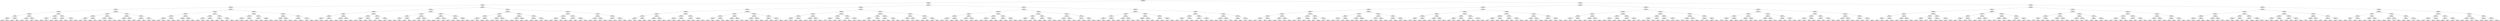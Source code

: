 ## [header material...]
## Command to get the layout: "dot -Teps thisfile > thisfile.eps"
graph "test"
{
node [shape="rectangle", fontsize=10, width=".2", height=".2", margin=0];
graph[fontsize=8];

n000 [label="clustersize = 14060
splitting feature:
((-0.943,-0.824)-(0.138,0.816))"] ;
n000 -- n001 ;
n001 [label="clustersize = 5352
splitting feature:
((-0.891,-0.598)-(-0.442,0.777))"] ;
n001 -- n002 ;
n002 [label="clustersize = 3590
splitting feature:
((-0.21,0.457)-(-0.305,-0.76))"] ;
n002 -- n003 ;
n003 [label="clustersize = 1675
splitting feature:
((0.582,0.433)-(-0.579,0.966))"] ;
n003 -- n004 ;
n004 [label="clustersize = 749
splitting feature:
((0.579,-0.706)-(-0.299,-0.525))"] ;
n004 -- n005 ;
n005 [label="clustersize = 233
splitting feature:
((0.111,0.911)-(0.897,0.481))"] ;
n005 -- n006 ;
n006 [label="clustersize = 99
splitting feature:
((0.462,-0.204)-(-0.268,0.683))"] ;
n006 -- n007 ;
n007 [label="clustersize = 54
splitting feature:
((0.737,0.313)-(-0.987,0.84))"] ;
n007 -- n008 ;
n008 [label="clustersize = 46
splitting feature:
((0.37,-0.00872)-(-0.455,0.134))"] ;
n008 -- n009 ;
n009 [label="clustersize = 36
pupil avg:
[-0.11551721  0.21388502]"] ;
n008 -- n010 ;
n010 [label="clustersize = 10
pupil avg:
[-0.33980712  0.14766888]"] ;
n007 -- n011 ;
n011 [label="clustersize = 8
splitting feature:
((0.486,-0.851)-(-0.308,-0.821))"] ;
n011 -- n012 ;
n012 [label="clustersize = 4
pupil avg:
[-0.02632417  0.01190476]"] ;
n011 -- n013 ;
n013 [label="clustersize = 4
pupil avg:
[ 0.25299554  0.08011082]"] ;
n006 -- n014 ;
n014 [label="clustersize = 45
splitting feature:
((-0.856,0.0227)-(0.695,-0.74))"] ;
n014 -- n015 ;
n015 [label="clustersize = 31
splitting feature:
((-0.132,0.387)-(-0.151,-0.351))"] ;
n015 -- n016 ;
n016 [label="clustersize = 19
pupil avg:
[ 0.09090294  0.04295528]"] ;
n015 -- n017 ;
n017 [label="clustersize = 12
pupil avg:
[-0.14079424  0.02934301]"] ;
n014 -- n018 ;
n018 [label="clustersize = 14
splitting feature:
((0.136,0.654)-(-0.858,-0.742))"] ;
n018 -- n019 ;
n019 [label="clustersize = 7
pupil avg:
[ 0.44043082  0.10646816]"] ;
n018 -- n020 ;
n020 [label="clustersize = 7
pupil avg:
[ 0.06466728  0.02695518]"] ;
n005 -- n021 ;
n021 [label="clustersize = 134
splitting feature:
((-0.817,-0.181)-(-0.848,0.356))"] ;
n021 -- n022 ;
n022 [label="clustersize = 103
splitting feature:
((-0.762,0.885)-(0.331,0.729))"] ;
n022 -- n023 ;
n023 [label="clustersize = 8
splitting feature:
((-0.451,0.416)-(0.412,-0.0425))"] ;
n023 -- n024 ;
n024 [label="clustersize = 4
pupil avg:
[ 0.09448925 -0.22306068]"] ;
n023 -- n025 ;
n025 [label="clustersize = 4
pupil avg:
[-0.46954023  0.09310345]"] ;
n022 -- n026 ;
n026 [label="clustersize = 95
splitting feature:
((-0.0294,-0.0763)-(0.19,-0.537))"] ;
n026 -- n027 ;
n027 [label="clustersize = 32
pupil avg:
[-0.3032855   0.14169015]"] ;
n026 -- n028 ;
n028 [label="clustersize = 63
pupil avg:
[-0.43144887  0.21009794]"] ;
n021 -- n029 ;
n029 [label="clustersize = 31
splitting feature:
((0.207,-0.478)-(0.42,0.267))"] ;
n029 -- n030 ;
n030 [label="clustersize = 22
splitting feature:
((-0.844,-0.28)-(-0.886,0.72))"] ;
n030 -- n031 ;
n031 [label="clustersize = 9
pupil avg:
[-0.36311808  0.05437535]"] ;
n030 -- n032 ;
n032 [label="clustersize = 13
pupil avg:
[-0.05329726 -0.19958863]"] ;
n029 -- n033 ;
n033 [label="clustersize = 9
splitting feature:
((0.494,-0.51)-(-0.133,0.438))"] ;
n033 -- n034 ;
n034 [label="clustersize = 4
pupil avg:
[-0.04542125  0.01538462]"] ;
n033 -- n035 ;
n035 [label="clustersize = 5
pupil avg:
[ 0.28588048 -0.0280943 ]"] ;
n004 -- n036 ;
n036 [label="clustersize = 516
splitting feature:
((-0.223,0.955)-(-0.958,-0.496))"] ;
n036 -- n037 ;
n037 [label="clustersize = 75
splitting feature:
((0.548,0.968)-(-0.974,0.476))"] ;
n037 -- n038 ;
n038 [label="clustersize = 31
splitting feature:
((0.042,-0.0909)-(0.0552,0.302))"] ;
n038 -- n039 ;
n039 [label="clustersize = 19
splitting feature:
((0.446,0.303)-(0.408,-0.897))"] ;
n039 -- n040 ;
n040 [label="clustersize = 10
pupil avg:
[ 0.09752656  0.064095  ]"] ;
n039 -- n041 ;
n041 [label="clustersize = 9
pupil avg:
[-0.16595884  0.19033887]"] ;
n038 -- n042 ;
n042 [label="clustersize = 12
splitting feature:
((0.448,-0.223)-(0.384,-0.826))"] ;
n042 -- n043 ;
n043 [label="clustersize = 8
pupil avg:
[ 0.39618742  0.23706821]"] ;
n042 -- n044 ;
n044 [label="clustersize = 4
pupil avg:
[-0.03267582  0.01519665]"] ;
n037 -- n045 ;
n045 [label="clustersize = 44
splitting feature:
((0.0928,0.774)-(-0.327,0.0166))"] ;
n045 -- n046 ;
n046 [label="clustersize = 9
splitting feature:
((0.419,0.713)-(0.758,-0.0356))"] ;
n046 -- n047 ;
n047 [label="clustersize = 5
pupil avg:
[ 0.60796586  0.06036036]"] ;
n046 -- n048 ;
n048 [label="clustersize = 4
pupil avg:
[ 0.70870501 -0.05765988]"] ;
n045 -- n049 ;
n049 [label="clustersize = 35
splitting feature:
((-0.311,0.837)-(0.0556,-0.0772))"] ;
n049 -- n050 ;
n050 [label="clustersize = 16
pupil avg:
[ 0.39317319 -0.12858033]"] ;
n049 -- n051 ;
n051 [label="clustersize = 19
pupil avg:
[ 0.10802116 -0.08302928]"] ;
n036 -- n052 ;
n052 [label="clustersize = 441
splitting feature:
((-0.27,-0.24)-(0.214,0.471))"] ;
n052 -- n053 ;
n053 [label="clustersize = 332
splitting feature:
((-0.0354,0.045)-(-0.349,-0.196))"] ;
n053 -- n054 ;
n054 [label="clustersize = 153
splitting feature:
((0.549,-0.368)-(-0.98,0.819))"] ;
n054 -- n055 ;
n055 [label="clustersize = 111
pupil avg:
[-0.14654858  0.0030687 ]"] ;
n054 -- n056 ;
n056 [label="clustersize = 42
pupil avg:
[ 0.0786137  -0.08712476]"] ;
n053 -- n057 ;
n057 [label="clustersize = 179
splitting feature:
((-0.461,-0.381)-(-0.27,0.816))"] ;
n057 -- n058 ;
n058 [label="clustersize = 151
pupil avg:
[-0.24710766 -0.18704125]"] ;
n057 -- n059 ;
n059 [label="clustersize = 28
pupil avg:
[-0.04467658 -0.05744147]"] ;
n052 -- n060 ;
n060 [label="clustersize = 109
splitting feature:
((-0.17,0.806)-(-0.824,0.126))"] ;
n060 -- n061 ;
n061 [label="clustersize = 51
splitting feature:
((0.00293,-0.672)-(0.0664,0.945))"] ;
n061 -- n062 ;
n062 [label="clustersize = 34
pupil avg:
[ 0.05516432 -0.01982298]"] ;
n061 -- n063 ;
n063 [label="clustersize = 17
pupil avg:
[ 0.34962878  0.11658815]"] ;
n060 -- n064 ;
n064 [label="clustersize = 58
splitting feature:
((-0.916,0.823)-(0.727,-0.163))"] ;
n064 -- n065 ;
n065 [label="clustersize = 22
pupil avg:
[ 0.13250319  0.02588269]"] ;
n064 -- n066 ;
n066 [label="clustersize = 36
pupil avg:
[-0.23005554  0.06618281]"] ;
n003 -- n067 ;
n067 [label="clustersize = 926
splitting feature:
((-0.284,-0.602)-(0.288,-0.527))"] ;
n067 -- n068 ;
n068 [label="clustersize = 570
splitting feature:
((-0.3,-0.571)-(-0.85,0.644))"] ;
n068 -- n069 ;
n069 [label="clustersize = 368
splitting feature:
((-0.359,0.756)-(0.973,0.0106))"] ;
n069 -- n070 ;
n070 [label="clustersize = 303
splitting feature:
((-0.0763,0.0753)-(0.321,-0.201))"] ;
n070 -- n071 ;
n071 [label="clustersize = 238
splitting feature:
((-0.651,-0.387)-(-0.295,0.793))"] ;
n071 -- n072 ;
n072 [label="clustersize = 98
pupil avg:
[-0.11392742 -0.1405461 ]"] ;
n071 -- n073 ;
n073 [label="clustersize = 140
pupil avg:
[ 0.09513761 -0.13847971]"] ;
n070 -- n074 ;
n074 [label="clustersize = 65
splitting feature:
((-0.401,-0.851)-(-0.214,-0.795))"] ;
n074 -- n075 ;
n075 [label="clustersize = 44
pupil avg:
[-0.25347981 -0.16411537]"] ;
n074 -- n076 ;
n076 [label="clustersize = 21
pupil avg:
[-0.00423535 -0.14826343]"] ;
n069 -- n077 ;
n077 [label="clustersize = 65
splitting feature:
((0.0134,0.862)-(0.414,-0.468))"] ;
n077 -- n078 ;
n078 [label="clustersize = 10
splitting feature:
((-0.909,-0.705)-(-0.554,0.338))"] ;
n078 -- n079 ;
n079 [label="clustersize = 6
pupil avg:
[-0.02808383 -0.1118062 ]"] ;
n078 -- n080 ;
n080 [label="clustersize = 4
pupil avg:
[ 0.2887413  -0.24141797]"] ;
n077 -- n081 ;
n081 [label="clustersize = 55
splitting feature:
((-0.144,-0.0566)-(-0.855,0.139))"] ;
n081 -- n082 ;
n082 [label="clustersize = 28
pupil avg:
[-0.23595107 -0.11852142]"] ;
n081 -- n083 ;
n083 [label="clustersize = 27
pupil avg:
[-0.38905623 -0.21306776]"] ;
n068 -- n084 ;
n084 [label="clustersize = 202
splitting feature:
((-0.223,0.784)-(-0.265,-0.423))"] ;
n084 -- n085 ;
n085 [label="clustersize = 97
splitting feature:
((0.176,-0.844)-(0.585,0.0681))"] ;
n085 -- n086 ;
n086 [label="clustersize = 77
splitting feature:
((-0.581,-0.118)-(-0.186,0.762))"] ;
n086 -- n087 ;
n087 [label="clustersize = 8
pupil avg:
[-0.03628195 -0.22510583]"] ;
n086 -- n088 ;
n088 [label="clustersize = 69
pupil avg:
[ 0.33781356 -0.07565922]"] ;
n085 -- n089 ;
n089 [label="clustersize = 20
splitting feature:
((-0.286,0.595)-(0.0246,-0.101))"] ;
n089 -- n090 ;
n090 [label="clustersize = 10
pupil avg:
[ 0.4411273  -0.11101002]"] ;
n089 -- n091 ;
n091 [label="clustersize = 10
pupil avg:
[ 0.54400488  0.11146964]"] ;
n084 -- n092 ;
n092 [label="clustersize = 105
splitting feature:
((-0.334,-0.102)-(-0.85,0.736))"] ;
n092 -- n093 ;
n093 [label="clustersize = 57
splitting feature:
((-0.445,-0.119)-(-0.0117,-0.581))"] ;
n093 -- n094 ;
n094 [label="clustersize = 33
pupil avg:
[-0.06534466 -0.17769649]"] ;
n093 -- n095 ;
n095 [label="clustersize = 24
pupil avg:
[ 0.14903997 -0.0541434 ]"] ;
n092 -- n096 ;
n096 [label="clustersize = 48
splitting feature:
((0.397,-0.107)-(-0.865,0.657))"] ;
n096 -- n097 ;
n097 [label="clustersize = 7
pupil avg:
[ 0.00479683  0.13351048]"] ;
n096 -- n098 ;
n098 [label="clustersize = 41
pupil avg:
[ 0.22127098 -0.08503967]"] ;
n067 -- n099 ;
n099 [label="clustersize = 356
splitting feature:
((-0.368,0.104)-(0.284,0.886))"] ;
n099 -- n100 ;
n100 [label="clustersize = 243
splitting feature:
((-0.244,0.808)-(0.998,0.433))"] ;
n100 -- n101 ;
n101 [label="clustersize = 208
splitting feature:
((-0.393,-0.345)-(0.487,-0.548))"] ;
n101 -- n102 ;
n102 [label="clustersize = 132
splitting feature:
((-0.156,0.767)-(-0.614,-0.375))"] ;
n102 -- n103 ;
n103 [label="clustersize = 94
pupil avg:
[ 0.12590052 -0.05870149]"] ;
n102 -- n104 ;
n104 [label="clustersize = 38
pupil avg:
[-0.09122867 -0.15024495]"] ;
n101 -- n105 ;
n105 [label="clustersize = 76
splitting feature:
((0.574,-0.27)-(0.44,-0.835))"] ;
n105 -- n106 ;
n106 [label="clustersize = 19
pupil avg:
[ 0.38024303  0.01782728]"] ;
n105 -- n107 ;
n107 [label="clustersize = 57
pupil avg:
[ 0.11851428  0.0414933 ]"] ;
n100 -- n108 ;
n108 [label="clustersize = 35
splitting feature:
((0.322,0.336)-(-0.232,0.238))"] ;
n108 -- n109 ;
n109 [label="clustersize = 16
splitting feature:
((0.649,0.308)-(0.725,-0.0202))"] ;
n109 -- n110 ;
n110 [label="clustersize = 5
pupil avg:
[-0.31826945  0.0998919 ]"] ;
n109 -- n111 ;
n111 [label="clustersize = 11
pupil avg:
[-0.45217271  0.16640574]"] ;
n108 -- n112 ;
n112 [label="clustersize = 19
splitting feature:
((-0.32,0.349)-(0.0908,-0.334))"] ;
n112 -- n113 ;
n113 [label="clustersize = 9
pupil avg:
[-0.00969136 -0.21263232]"] ;
n112 -- n114 ;
n114 [label="clustersize = 10
pupil avg:
[-0.20614636  0.06399897]"] ;
n099 -- n115 ;
n115 [label="clustersize = 113
splitting feature:
((-0.0932,0.469)-(-0.151,-0.644))"] ;
n115 -- n116 ;
n116 [label="clustersize = 92
splitting feature:
((0.083,0.355)-(-0.964,-0.233))"] ;
n116 -- n117 ;
n117 [label="clustersize = 46
splitting feature:
((0.204,-0.7)-(0.68,-0.976))"] ;
n117 -- n118 ;
n118 [label="clustersize = 34
pupil avg:
[ 0.2829813   0.06091935]"] ;
n117 -- n119 ;
n119 [label="clustersize = 12
pupil avg:
[ 0.52963389  0.11214263]"] ;
n116 -- n120 ;
n120 [label="clustersize = 46
splitting feature:
((0.0436,-0.759)-(0.164,0.405))"] ;
n120 -- n121 ;
n121 [label="clustersize = 14
pupil avg:
[ 0.02796038  0.0413935 ]"] ;
n120 -- n122 ;
n122 [label="clustersize = 32
pupil avg:
[ 0.24464169  0.04747956]"] ;
n115 -- n123 ;
n123 [label="clustersize = 21
splitting feature:
((-0.217,0.645)-(-0.55,-0.842))"] ;
n123 -- n124 ;
n124 [label="clustersize = 10
splitting feature:
((-0.898,-0.261)-(-0.922,-0.223))"] ;
n124 -- n125 ;
n125 [label="clustersize = 4
pupil avg:
[ 0.37403251 -0.04194947]"] ;
n124 -- n126 ;
n126 [label="clustersize = 6
pupil avg:
[  6.06060606e-04   2.80583614e-06]"] ;
n123 -- n127 ;
n127 [label="clustersize = 11
splitting feature:
((-0.069,-0.981)-(-0.254,-0.608))"] ;
n127 -- n128 ;
n128 [label="clustersize = 4
pupil avg:
[-0.41292578  0.04983457]"] ;
n127 -- n129 ;
n129 [label="clustersize = 7
pupil avg:
[ 0.00403694  0.09652354]"] ;
n002 -- n130 ;
n130 [label="clustersize = 1915
splitting feature:
((0.239,0.923)-(-0.533,0.217))"] ;
n130 -- n131 ;
n131 [label="clustersize = 441
splitting feature:
((-0.837,-0.616)-(-0.00149,-0.271))"] ;
n131 -- n132 ;
n132 [label="clustersize = 198
splitting feature:
((-0.181,0.913)-(-0.323,-0.433))"] ;
n132 -- n133 ;
n133 [label="clustersize = 95
splitting feature:
((-0.943,0.285)-(0.221,-0.347))"] ;
n133 -- n134 ;
n134 [label="clustersize = 60
splitting feature:
((-0.593,-0.695)-(0.195,0.514))"] ;
n134 -- n135 ;
n135 [label="clustersize = 50
splitting feature:
((-0.333,-0.581)-(-0.274,-0.11))"] ;
n135 -- n136 ;
n136 [label="clustersize = 29
pupil avg:
[ 0.70591651  0.10446411]"] ;
n135 -- n137 ;
n137 [label="clustersize = 21
pupil avg:
[ 0.54790248 -0.06990713]"] ;
n134 -- n138 ;
n138 [label="clustersize = 10
splitting feature:
((0.964,-0.976)-(-0.279,0.344))"] ;
n138 -- n139 ;
n139 [label="clustersize = 5
pupil avg:
[ 0.38384496  0.05648005]"] ;
n138 -- n140 ;
n140 [label="clustersize = 5
pupil avg:
[ 0.02003504 -0.15027871]"] ;
n133 -- n141 ;
n141 [label="clustersize = 35
splitting feature:
((0.0721,0.316)-(-0.838,-0.316))"] ;
n141 -- n142 ;
n142 [label="clustersize = 23
splitting feature:
((0.0995,-0.446)-(-0.208,0.75))"] ;
n142 -- n143 ;
n143 [label="clustersize = 8
pupil avg:
[ 0.02328948  0.17132499]"] ;
n142 -- n144 ;
n144 [label="clustersize = 15
pupil avg:
[ 0.61676024  0.24560591]"] ;
n141 -- n145 ;
n145 [label="clustersize = 12
splitting feature:
((0.374,-0.907)-(-0.23,-0.115))"] ;
n145 -- n146 ;
n146 [label="clustersize = 6
pupil avg:
[ 0.10166416  0.23462612]"] ;
n145 -- n147 ;
n147 [label="clustersize = 6
pupil avg:
[-0.53255528  0.00888843]"] ;
n132 -- n148 ;
n148 [label="clustersize = 103
splitting feature:
((0.263,0.453)-(-0.5,0.0314))"] ;
n148 -- n149 ;
n149 [label="clustersize = 75
splitting feature:
((0.191,-0.341)-(0.212,0.746))"] ;
n149 -- n150 ;
n150 [label="clustersize = 43
splitting feature:
((0.808,0.873)-(0.892,0.407))"] ;
n150 -- n151 ;
n151 [label="clustersize = 20
pupil avg:
[ 0.09767282  0.18316555]"] ;
n150 -- n152 ;
n152 [label="clustersize = 23
pupil avg:
[-0.31572582  0.09384716]"] ;
n149 -- n153 ;
n153 [label="clustersize = 32
splitting feature:
((0.702,0.116)-(-0.227,0.106))"] ;
n153 -- n154 ;
n154 [label="clustersize = 12
pupil avg:
[ 0.6178153   0.29259648]"] ;
n153 -- n155 ;
n155 [label="clustersize = 20
pupil avg:
[ 0.1433342   0.02241987]"] ;
n148 -- n156 ;
n156 [label="clustersize = 28
splitting feature:
((-0.629,-0.487)-(0.404,0.744))"] ;
n156 -- n157 ;
n157 [label="clustersize = 19
splitting feature:
((-0.145,-0.07)-(0.218,0.707))"] ;
n157 -- n158 ;
n158 [label="clustersize = 15
pupil avg:
[-0.54622403 -0.15788469]"] ;
n157 -- n159 ;
n159 [label="clustersize = 4
pupil avg:
[-0.03091677 -0.19330248]"] ;
n156 -- n160 ;
n160 [label="clustersize = 9
splitting feature:
((0.715,-0.504)-(-0.635,0.105))"] ;
n160 -- n161 ;
n161 [label="clustersize = 4
pupil avg:
[ 0.26585695  0.12165028]"] ;
n160 -- n162 ;
n162 [label="clustersize = 5
pupil avg:
[-0.07960688 -0.16565014]"] ;
n131 -- n163 ;
n163 [label="clustersize = 243
splitting feature:
((0.317,0.425)-(0.316,-0.422))"] ;
n163 -- n164 ;
n164 [label="clustersize = 62
splitting feature:
((-0.371,-0.502)-(-0.608,-0.928))"] ;
n164 -- n165 ;
n165 [label="clustersize = 31
splitting feature:
((0.996,0.567)-(0.91,-0.477))"] ;
n165 -- n166 ;
n166 [label="clustersize = 21
splitting feature:
((0.749,-0.745)-(-0.402,0.6))"] ;
n166 -- n167 ;
n167 [label="clustersize = 7
pupil avg:
[-0.0947965   0.04647288]"] ;
n166 -- n168 ;
n168 [label="clustersize = 14
pupil avg:
[-0.26377954 -0.07110091]"] ;
n165 -- n169 ;
n169 [label="clustersize = 10
splitting feature:
((0.701,-0.424)-(-0.964,0.848))"] ;
n169 -- n170 ;
n170 [label="clustersize = 5
pupil avg:
[-0.17258478  0.10531751]"] ;
n169 -- n171 ;
n171 [label="clustersize = 5
pupil avg:
[ 0.18689755  0.03226551]"] ;
n164 -- n172 ;
n172 [label="clustersize = 31
splitting feature:
((-0.00645,-0.0619)-(-0.0221,0.648))"] ;
n172 -- n173 ;
n173 [label="clustersize = 17
splitting feature:
((-0.916,0.898)-(0.0889,-0.26))"] ;
n173 -- n174 ;
n174 [label="clustersize = 4
pupil avg:
[ 0.32722794  0.11979405]"] ;
n173 -- n175 ;
n175 [label="clustersize = 13
pupil avg:
[-0.07500749  0.016514  ]"] ;
n172 -- n176 ;
n176 [label="clustersize = 14
splitting feature:
((-0.301,0.837)-(0.315,0.911))"] ;
n176 -- n177 ;
n177 [label="clustersize = 4
pupil avg:
[ 0.51082865 -0.09915949]"] ;
n176 -- n178 ;
n178 [label="clustersize = 10
pupil avg:
[ 0.3727701   0.14597469]"] ;
n163 -- n179 ;
n179 [label="clustersize = 181
splitting feature:
((0.497,-0.385)-(-0.903,0.301))"] ;
n179 -- n180 ;
n180 [label="clustersize = 90
splitting feature:
((0.112,0.368)-(-0.0161,0.643))"] ;
n180 -- n181 ;
n181 [label="clustersize = 74
splitting feature:
((0.405,0.0617)-(0.00214,0.305))"] ;
n181 -- n182 ;
n182 [label="clustersize = 23
pupil avg:
[-0.47402089  0.33006635]"] ;
n181 -- n183 ;
n183 [label="clustersize = 51
pupil avg:
[-0.43207859  0.14191114]"] ;
n180 -- n184 ;
n184 [label="clustersize = 16
splitting feature:
((-0.687,0.907)-(-0.0181,-0.915))"] ;
n184 -- n185 ;
n185 [label="clustersize = 6
pupil avg:
[-0.57448849  0.00201824]"] ;
n184 -- n186 ;
n186 [label="clustersize = 10
pupil avg:
[-0.07053912  0.00072575]"] ;
n179 -- n187 ;
n187 [label="clustersize = 91
splitting feature:
((-0.809,0.643)-(0.182,-0.355))"] ;
n187 -- n188 ;
n188 [label="clustersize = 27
splitting feature:
((0.997,0.725)-(0.805,-0.611))"] ;
n188 -- n189 ;
n189 [label="clustersize = 12
pupil avg:
[-0.09459621 -0.08583674]"] ;
n188 -- n190 ;
n190 [label="clustersize = 15
pupil avg:
[ 0.12613738  0.01133179]"] ;
n187 -- n191 ;
n191 [label="clustersize = 64
splitting feature:
((-0.844,0.386)-(-0.691,0.963))"] ;
n191 -- n192 ;
n192 [label="clustersize = 47
pupil avg:
[-0.1354508 -0.032089 ]"] ;
n191 -- n193 ;
n193 [label="clustersize = 17
pupil avg:
[-0.43486651 -0.07242955]"] ;
n130 -- n194 ;
n194 [label="clustersize = 1474
splitting feature:
((0.156,-0.51)-(-0.512,0.494))"] ;
n194 -- n195 ;
n195 [label="clustersize = 1046
splitting feature:
((-0.817,-0.998)-(0.638,-0.989))"] ;
n195 -- n196 ;
n196 [label="clustersize = 744
splitting feature:
((0.217,0.0429)-(-0.444,-0.444))"] ;
n196 -- n197 ;
n197 [label="clustersize = 197
splitting feature:
((0.109,0.796)-(-0.175,-0.163))"] ;
n197 -- n198 ;
n198 [label="clustersize = 22
splitting feature:
((-0.624,-0.000621)-(0.228,-0.13))"] ;
n198 -- n199 ;
n199 [label="clustersize = 8
pupil avg:
[-0.36722761 -0.02712582]"] ;
n198 -- n200 ;
n200 [label="clustersize = 14
pupil avg:
[ 0.14075602  0.20158798]"] ;
n197 -- n201 ;
n201 [label="clustersize = 175
splitting feature:
((0.299,-0.655)-(0.0778,0.5))"] ;
n201 -- n202 ;
n202 [label="clustersize = 101
pupil avg:
[-0.42262592  0.06974616]"] ;
n201 -- n203 ;
n203 [label="clustersize = 74
pupil avg:
[-0.29278623 -0.01225793]"] ;
n196 -- n204 ;
n204 [label="clustersize = 547
splitting feature:
((0.56,-0.833)-(0.382,0.0605))"] ;
n204 -- n205 ;
n205 [label="clustersize = 258
splitting feature:
((0.0779,-0.495)-(-0.0823,0.55))"] ;
n205 -- n206 ;
n206 [label="clustersize = 230
pupil avg:
[-0.44941409 -0.10816948]"] ;
n205 -- n207 ;
n207 [label="clustersize = 28
pupil avg:
[-0.22275691 -0.16057528]"] ;
n204 -- n208 ;
n208 [label="clustersize = 289
splitting feature:
((-0.172,0.953)-(-0.184,-0.425))"] ;
n208 -- n209 ;
n209 [label="clustersize = 22
pupil avg:
[ 0.02856785 -0.12229077]"] ;
n208 -- n210 ;
n210 [label="clustersize = 267
pupil avg:
[-0.32302723 -0.11498024]"] ;
n195 -- n211 ;
n211 [label="clustersize = 302
splitting feature:
((-0.955,-0.00292)-(0.21,0.0565))"] ;
n211 -- n212 ;
n212 [label="clustersize = 88
splitting feature:
((-0.0542,-0.295)-(-0.97,0.0438))"] ;
n212 -- n213 ;
n213 [label="clustersize = 65
splitting feature:
((-0.941,-0.563)-(-0.227,0.796))"] ;
n213 -- n214 ;
n214 [label="clustersize = 53
pupil avg:
[-0.32825293  0.02292023]"] ;
n213 -- n215 ;
n215 [label="clustersize = 12
pupil avg:
[-0.01746548 -0.01130692]"] ;
n212 -- n216 ;
n216 [label="clustersize = 23
splitting feature:
((-0.122,-0.36)-(-0.909,-0.86))"] ;
n216 -- n217 ;
n217 [label="clustersize = 18
pupil avg:
[-0.16041283  0.03418385]"] ;
n216 -- n218 ;
n218 [label="clustersize = 5
pupil avg:
[ 0.52252538 -0.06528243]"] ;
n211 -- n219 ;
n219 [label="clustersize = 214
splitting feature:
((0.0144,0.311)-(0.569,-0.911))"] ;
n219 -- n220 ;
n220 [label="clustersize = 90
splitting feature:
((0.565,0.958)-(-0.272,0.391))"] ;
n220 -- n221 ;
n221 [label="clustersize = 6
pupil avg:
[ 0.09783024  0.10753605]"] ;
n220 -- n222 ;
n222 [label="clustersize = 84
pupil avg:
[-0.32713021  0.07737466]"] ;
n219 -- n223 ;
n223 [label="clustersize = 124
splitting feature:
((0.542,0.357)-(-0.734,0.276))"] ;
n223 -- n224 ;
n224 [label="clustersize = 62
pupil avg:
[-0.38173818  0.30529129]"] ;
n223 -- n225 ;
n225 [label="clustersize = 62
pupil avg:
[-0.28690439  0.18674922]"] ;
n194 -- n226 ;
n226 [label="clustersize = 428
splitting feature:
((-0.803,-0.628)-(-0.328,-0.485))"] ;
n226 -- n227 ;
n227 [label="clustersize = 153
splitting feature:
((0.332,-0.513)-(-0.332,0.96))"] ;
n227 -- n228 ;
n228 [label="clustersize = 74
splitting feature:
((-0.233,-0.465)-(0.0509,0.669))"] ;
n228 -- n229 ;
n229 [label="clustersize = 58
splitting feature:
((0.229,0.424)-(-0.375,-0.278))"] ;
n229 -- n230 ;
n230 [label="clustersize = 13
pupil avg:
[-0.25574706  0.08933737]"] ;
n229 -- n231 ;
n231 [label="clustersize = 45
pupil avg:
[-0.28264291 -0.14961745]"] ;
n228 -- n232 ;
n232 [label="clustersize = 16
splitting feature:
((0.972,-0.692)-(-0.334,0.198))"] ;
n232 -- n233 ;
n233 [label="clustersize = 7
pupil avg:
[ 0.18220913  0.24889009]"] ;
n232 -- n234 ;
n234 [label="clustersize = 9
pupil avg:
[-0.20048056 -0.12314196]"] ;
n227 -- n235 ;
n235 [label="clustersize = 79
splitting feature:
((-0.238,-0.242)-(-0.6,-0.784))"] ;
n235 -- n236 ;
n236 [label="clustersize = 32
splitting feature:
((-0.0878,-0.717)-(0.846,-0.219))"] ;
n236 -- n237 ;
n237 [label="clustersize = 28
pupil avg:
[ 0.04012686 -0.21537197]"] ;
n236 -- n238 ;
n238 [label="clustersize = 4
pupil avg:
[-0.37238562 -0.25408497]"] ;
n235 -- n239 ;
n239 [label="clustersize = 47
splitting feature:
((-0.359,0.826)-(-0.265,-0.284))"] ;
n239 -- n240 ;
n240 [label="clustersize = 41
pupil avg:
[ 0.44013146  0.06207115]"] ;
n239 -- n241 ;
n241 [label="clustersize = 6
pupil avg:
[-0.09531892 -0.10949093]"] ;
n226 -- n242 ;
n242 [label="clustersize = 275
splitting feature:
((-0.323,0.401)-(-0.243,-0.7))"] ;
n242 -- n243 ;
n243 [label="clustersize = 93
splitting feature:
((0.708,-0.394)-(-0.466,0.914))"] ;
n243 -- n244 ;
n244 [label="clustersize = 34
splitting feature:
((-0.0942,-0.0616)-(-0.116,0.184))"] ;
n244 -- n245 ;
n245 [label="clustersize = 15
pupil avg:
[-0.18113844 -0.20155422]"] ;
n244 -- n246 ;
n246 [label="clustersize = 19
pupil avg:
[-0.33655164 -0.25181689]"] ;
n243 -- n247 ;
n247 [label="clustersize = 59
splitting feature:
((-0.866,0.955)-(0.933,0.57))"] ;
n247 -- n248 ;
n248 [label="clustersize = 39
pupil avg:
[ 0.06357054 -0.19284216]"] ;
n247 -- n249 ;
n249 [label="clustersize = 20
pupil avg:
[-0.21619886 -0.22040617]"] ;
n242 -- n250 ;
n250 [label="clustersize = 182
splitting feature:
((-0.118,-0.407)-(0.886,0.745))"] ;
n250 -- n251 ;
n251 [label="clustersize = 158
splitting feature:
((-0.513,-0.898)-(0.282,-0.712))"] ;
n251 -- n252 ;
n252 [label="clustersize = 110
pupil avg:
[-0.31964442 -0.21909601]"] ;
n251 -- n253 ;
n253 [label="clustersize = 48
pupil avg:
[-0.22078141 -0.07462989]"] ;
n250 -- n254 ;
n254 [label="clustersize = 24
splitting feature:
((-0.404,0.493)-(-0.712,-0.159))"] ;
n254 -- n255 ;
n255 [label="clustersize = 19
pupil avg:
[-0.0426222  -0.17749876]"] ;
n254 -- n256 ;
n256 [label="clustersize = 5
pupil avg:
[-0.30662843 -0.28058303]"] ;
n001 -- n257 ;
n257 [label="clustersize = 1762
splitting feature:
((0.0221,0.674)-(-0.422,-0.0817))"] ;
n257 -- n258 ;
n258 [label="clustersize = 714
splitting feature:
((0.137,-0.903)-(-0.986,0.934))"] ;
n258 -- n259 ;
n259 [label="clustersize = 467
splitting feature:
((-0.189,-0.11)-(0.271,-0.311))"] ;
n259 -- n260 ;
n260 [label="clustersize = 297
splitting feature:
((-0.364,0.997)-(-0.323,-0.359))"] ;
n260 -- n261 ;
n261 [label="clustersize = 206
splitting feature:
((0.239,0.0184)-(-0.303,-0.102))"] ;
n261 -- n262 ;
n262 [label="clustersize = 89
splitting feature:
((-0.502,0.687)-(-0.662,0.0243))"] ;
n262 -- n263 ;
n263 [label="clustersize = 46
splitting feature:
((-0.621,-0.504)-(0.139,-0.531))"] ;
n263 -- n264 ;
n264 [label="clustersize = 15
pupil avg:
[ 0.52253311 -0.01965864]"] ;
n263 -- n265 ;
n265 [label="clustersize = 31
pupil avg:
[ 0.20781716  0.02435633]"] ;
n262 -- n266 ;
n266 [label="clustersize = 43
splitting feature:
((-0.795,0.728)-(-0.87,-0.221))"] ;
n266 -- n267 ;
n267 [label="clustersize = 4
pupil avg:
[ 0.30824671 -0.14054054]"] ;
n266 -- n268 ;
n268 [label="clustersize = 39
pupil avg:
[ 0.06845378  0.06571112]"] ;
n261 -- n269 ;
n269 [label="clustersize = 117
splitting feature:
((-0.0199,-0.56)-(-0.28,-0.838))"] ;
n269 -- n270 ;
n270 [label="clustersize = 41
splitting feature:
((0.641,-0.898)-(-0.769,-0.738))"] ;
n270 -- n271 ;
n271 [label="clustersize = 11
pupil avg:
[ 0.43244515 -0.03333621]"] ;
n270 -- n272 ;
n272 [label="clustersize = 30
pupil avg:
[ 0.17528539 -0.07619629]"] ;
n269 -- n273 ;
n273 [label="clustersize = 76
splitting feature:
((-0.265,0.0556)-(0.147,0.446))"] ;
n273 -- n274 ;
n274 [label="clustersize = 50
pupil avg:
[ 0.61152621 -0.15120603]"] ;
n273 -- n275 ;
n275 [label="clustersize = 26
pupil avg:
[ 0.4406461  -0.02078536]"] ;
n260 -- n276 ;
n276 [label="clustersize = 91
splitting feature:
((-0.962,0.323)-(0.738,0.122))"] ;
n276 -- n277 ;
n277 [label="clustersize = 50
splitting feature:
((0.0528,-0.541)-(-0.36,0.516))"] ;
n277 -- n278 ;
n278 [label="clustersize = 28
splitting feature:
((-0.305,0.952)-(0.849,-0.944))"] ;
n278 -- n279 ;
n279 [label="clustersize = 24
pupil avg:
[-0.06064864 -0.08164209]"] ;
n278 -- n280 ;
n280 [label="clustersize = 4
pupil avg:
[ 0.18723035 -0.05567979]"] ;
n277 -- n281 ;
n281 [label="clustersize = 22
splitting feature:
((-0.43,-0.76)-(-0.449,-0.585))"] ;
n281 -- n282 ;
n282 [label="clustersize = 10
pupil avg:
[-0.00713195 -0.13924446]"] ;
n281 -- n283 ;
n283 [label="clustersize = 12
pupil avg:
[ 0.2703594  -0.12329232]"] ;
n276 -- n284 ;
n284 [label="clustersize = 41
splitting feature:
((-0.585,-0.57)-(-0.791,-0.714))"] ;
n284 -- n285 ;
n285 [label="clustersize = 30
splitting feature:
((0.141,0.311)-(0.18,-0.0843))"] ;
n285 -- n286 ;
n286 [label="clustersize = 16
pupil avg:
[ 0.27895411  0.07166861]"] ;
n285 -- n287 ;
n287 [label="clustersize = 14
pupil avg:
[ 0.0655101   0.01152749]"] ;
n284 -- n288 ;
n288 [label="clustersize = 11
splitting feature:
((-0.933,-0.496)-(-0.936,0.502))"] ;
n288 -- n289 ;
n289 [label="clustersize = 7
pupil avg:
[ 0.49305433 -0.1355878 ]"] ;
n288 -- n290 ;
n290 [label="clustersize = 4
pupil avg:
[-0.04317036 -0.15514002]"] ;
n259 -- n291 ;
n291 [label="clustersize = 170
splitting feature:
((-0.969,-0.892)-(0.00373,-0.309))"] ;
n291 -- n292 ;
n292 [label="clustersize = 91
splitting feature:
((-0.0362,0.968)-(-0.817,-0.1))"] ;
n292 -- n293 ;
n293 [label="clustersize = 71
splitting feature:
((-0.213,0.993)-(-0.293,-0.997))"] ;
n293 -- n294 ;
n294 [label="clustersize = 21
splitting feature:
((-0.359,0.141)-(-0.77,0.745))"] ;
n294 -- n295 ;
n295 [label="clustersize = 14
pupil avg:
[ 0.28922736  0.07745577]"] ;
n294 -- n296 ;
n296 [label="clustersize = 7
pupil avg:
[ 0.51915054  0.17103626]"] ;
n293 -- n297 ;
n297 [label="clustersize = 50
splitting feature:
((-0.416,0.958)-(-0.367,-0.0212))"] ;
n297 -- n298 ;
n298 [label="clustersize = 45
pupil avg:
[ 0.53451114  0.22342033]"] ;
n297 -- n299 ;
n299 [label="clustersize = 5
pupil avg:
[ 0.3107527   0.15985981]"] ;
n292 -- n300 ;
n300 [label="clustersize = 20
splitting feature:
((0.885,-0.0485)-(0.716,0.6))"] ;
n300 -- n301 ;
n301 [label="clustersize = 8
splitting feature:
((0.221,0.988)-(-0.799,-0.626))"] ;
n301 -- n302 ;
n302 [label="clustersize = 4
pupil avg:
[ 0.44739552 -0.03888889]"] ;
n301 -- n303 ;
n303 [label="clustersize = 4
pupil avg:
[ 0.5185633   0.18874467]"] ;
n300 -- n304 ;
n304 [label="clustersize = 12
splitting feature:
((-0.634,-0.695)-(0.5,-0.353))"] ;
n304 -- n305 ;
n305 [label="clustersize = 6
pupil avg:
[-0.03772449 -0.00452214]"] ;
n304 -- n306 ;
n306 [label="clustersize = 6
pupil avg:
[ 0.18817909  0.21156681]"] ;
n291 -- n307 ;
n307 [label="clustersize = 79
splitting feature:
((0.0631,-0.824)-(-0.0512,0.587))"] ;
n307 -- n308 ;
n308 [label="clustersize = 26
splitting feature:
((0.546,0.236)-(-0.58,0.562))"] ;
n308 -- n309 ;
n309 [label="clustersize = 8
splitting feature:
((-0.696,-0.274)-(-0.633,-0.379))"] ;
n309 -- n310 ;
n310 [label="clustersize = 4
pupil avg:
[-0.43088954  0.22621701]"] ;
n309 -- n311 ;
n311 [label="clustersize = 4
pupil avg:
[-0.17799423  0.07319625]"] ;
n308 -- n312 ;
n312 [label="clustersize = 18
splitting feature:
((-0.508,-0.278)-(0.372,0.139))"] ;
n312 -- n313 ;
n313 [label="clustersize = 4
pupil avg:
[ 0.47989305 -0.15573529]"] ;
n312 -- n314 ;
n314 [label="clustersize = 14
pupil avg:
[-0.05470028  0.12698077]"] ;
n307 -- n315 ;
n315 [label="clustersize = 53
splitting feature:
((-0.588,-0.178)-(0.875,0.785))"] ;
n315 -- n316 ;
n316 [label="clustersize = 44
splitting feature:
((-0.898,0.957)-(-0.239,-0.78))"] ;
n316 -- n317 ;
n317 [label="clustersize = 5
pupil avg:
[ 0.58286702 -0.09239113]"] ;
n316 -- n318 ;
n318 [label="clustersize = 39
pupil avg:
[ 0.35850804  0.08573172]"] ;
n315 -- n319 ;
n319 [label="clustersize = 9
splitting feature:
((0.141,-0.147)-(-0.0137,0.957))"] ;
n319 -- n320 ;
n320 [label="clustersize = 5
pupil avg:
[ 0.05210084  0.04107143]"] ;
n319 -- n321 ;
n321 [label="clustersize = 4
pupil avg:
[ 0.29798535  0.01868132]"] ;
n258 -- n322 ;
n322 [label="clustersize = 247
splitting feature:
((-0.578,-0.968)-(0.257,-0.05))"] ;
n322 -- n323 ;
n323 [label="clustersize = 150
splitting feature:
((-0.32,0.703)-(-0.994,0.385))"] ;
n323 -- n324 ;
n324 [label="clustersize = 105
splitting feature:
((0.477,0.331)-(0.804,-0.899))"] ;
n324 -- n325 ;
n325 [label="clustersize = 47
splitting feature:
((-0.108,-0.979)-(0.00242,-0.661))"] ;
n325 -- n326 ;
n326 [label="clustersize = 38
splitting feature:
((0.944,-0.114)-(-0.885,0.933))"] ;
n326 -- n327 ;
n327 [label="clustersize = 4
pupil avg:
[ 0.27062432  0.12637175]"] ;
n326 -- n328 ;
n328 [label="clustersize = 34
pupil avg:
[ 0.54071538 -0.07855032]"] ;
n325 -- n329 ;
n329 [label="clustersize = 9
splitting feature:
((-0.891,-0.191)-(0.289,-0.495))"] ;
n329 -- n330 ;
n330 [label="clustersize = 5
pupil avg:
[ 0.47708839 -0.13320016]"] ;
n329 -- n331 ;
n331 [label="clustersize = 4
pupil avg:
[ 0.04691589 -0.20066523]"] ;
n324 -- n332 ;
n332 [label="clustersize = 58
splitting feature:
((-0.682,-0.539)-(0.031,-0.962))"] ;
n332 -- n333 ;
n333 [label="clustersize = 33
splitting feature:
((-0.391,0.486)-(-0.381,0.0379))"] ;
n333 -- n334 ;
n334 [label="clustersize = 24
pupil avg:
[ 0.58813854 -0.18915985]"] ;
n333 -- n335 ;
n335 [label="clustersize = 9
pupil avg:
[ 0.25522412 -0.20505446]"] ;
n332 -- n336 ;
n336 [label="clustersize = 25
splitting feature:
((0.654,0.825)-(-0.742,-0.208))"] ;
n336 -- n337 ;
n337 [label="clustersize = 5
pupil avg:
[ 0.80730378 -0.22894253]"] ;
n336 -- n338 ;
n338 [label="clustersize = 20
pupil avg:
[ 0.60339334 -0.21481055]"] ;
n323 -- n339 ;
n339 [label="clustersize = 45
splitting feature:
((-0.0309,-0.55)-(-0.192,0.889))"] ;
n339 -- n340 ;
n340 [label="clustersize = 16
splitting feature:
((0.892,-0.81)-(0.696,0.797))"] ;
n340 -- n341 ;
n341 [label="clustersize = 8
splitting feature:
((0.368,-0.643)-(0.403,-0.405))"] ;
n341 -- n342 ;
n342 [label="clustersize = 4
pupil avg:
[ 0.51474912 -0.20739489]"] ;
n341 -- n343 ;
n343 [label="clustersize = 4
pupil avg:
[ 0.34898091 -0.15781089]"] ;
n340 -- n344 ;
n344 [label="clustersize = 8
splitting feature:
((-0.175,-0.296)-(-0.123,-0.306))"] ;
n344 -- n345 ;
n345 [label="clustersize = 4
pupil avg:
[-0.15524476 -0.2048574 ]"] ;
n344 -- n346 ;
n346 [label="clustersize = 4
pupil avg:
[ 0.23846743 -0.14784342]"] ;
n339 -- n347 ;
n347 [label="clustersize = 29
splitting feature:
((-0.471,0.133)-(-0.705,0.307))"] ;
n347 -- n348 ;
n348 [label="clustersize = 15
splitting feature:
((0.163,0.0767)-(-0.146,-0.37))"] ;
n348 -- n349 ;
n349 [label="clustersize = 6
pupil avg:
[ 0.65239703 -0.05993964]"] ;
n348 -- n350 ;
n350 [label="clustersize = 9
pupil avg:
[ 0.40862512 -0.22088522]"] ;
n347 -- n351 ;
n351 [label="clustersize = 14
splitting feature:
((0.0142,-0.293)-(-0.368,0.953))"] ;
n351 -- n352 ;
n352 [label="clustersize = 5
pupil avg:
[ 0.4032118   0.05028122]"] ;
n351 -- n353 ;
n353 [label="clustersize = 9
pupil avg:
[ 0.53766384  0.03967542]"] ;
n322 -- n354 ;
n354 [label="clustersize = 97
splitting feature:
((0.451,-0.439)-(-0.318,-0.489))"] ;
n354 -- n355 ;
n355 [label="clustersize = 45
splitting feature:
((-0.0456,0.669)-(-0.0478,-0.0356))"] ;
n355 -- n356 ;
n356 [label="clustersize = 27
splitting feature:
((0.234,0.612)-(-0.363,0.246))"] ;
n356 -- n357 ;
n357 [label="clustersize = 10
splitting feature:
((0.171,0.655)-(-0.624,0.875))"] ;
n357 -- n358 ;
n358 [label="clustersize = 6
pupil avg:
[ 0.48088834  0.15050003]"] ;
n357 -- n359 ;
n359 [label="clustersize = 4
pupil avg:
[ 0.24941312  0.18035583]"] ;
n356 -- n360 ;
n360 [label="clustersize = 17
splitting feature:
((0.047,0.796)-(0.473,-0.014))"] ;
n360 -- n361 ;
n361 [label="clustersize = 8
pupil avg:
[ 0.56253485 -0.11329668]"] ;
n360 -- n362 ;
n362 [label="clustersize = 9
pupil avg:
[ 0.48406051  0.04387234]"] ;
n355 -- n363 ;
n363 [label="clustersize = 18
splitting feature:
((-0.0248,0.622)-(0.299,-0.418))"] ;
n363 -- n364 ;
n364 [label="clustersize = 10
splitting feature:
((-0.794,0.269)-(-0.913,0.924))"] ;
n364 -- n365 ;
n365 [label="clustersize = 6
pupil avg:
[ 0.199773    0.05570845]"] ;
n364 -- n366 ;
n366 [label="clustersize = 4
pupil avg:
[ 0.48899332  0.03683166]"] ;
n363 -- n367 ;
n367 [label="clustersize = 8
splitting feature:
((-0.309,0.5)-(-0.939,-0.718))"] ;
n367 -- n368 ;
n368 [label="clustersize = 4
pupil avg:
[ 0.01146394  0.0937203 ]"] ;
n367 -- n369 ;
n369 [label="clustersize = 4
pupil avg:
[-0.36988443  0.3027662 ]"] ;
n354 -- n370 ;
n370 [label="clustersize = 52
splitting feature:
((0.238,0.03)-(-0.705,-0.871))"] ;
n370 -- n371 ;
n371 [label="clustersize = 34
splitting feature:
((0.263,0.747)-(0.0161,0.166))"] ;
n371 -- n372 ;
n372 [label="clustersize = 11
splitting feature:
((-0.114,0.837)-(0.149,-0.787))"] ;
n372 -- n373 ;
n373 [label="clustersize = 7
pupil avg:
[ 0.55844937 -0.12438485]"] ;
n372 -- n374 ;
n374 [label="clustersize = 4
pupil avg:
[ 0.51190476 -0.03333333]"] ;
n371 -- n375 ;
n375 [label="clustersize = 23
splitting feature:
((0.156,0.871)-(-0.743,0.506))"] ;
n375 -- n376 ;
n376 [label="clustersize = 5
pupil avg:
[ 0.02406269 -0.22610058]"] ;
n375 -- n377 ;
n377 [label="clustersize = 18
pupil avg:
[ 0.34390408 -0.06221166]"] ;
n370 -- n378 ;
n378 [label="clustersize = 18
splitting feature:
((-0.0524,-0.524)-(0.422,0.34))"] ;
n378 -- n379 ;
n379 [label="clustersize = 10
splitting feature:
((-0.229,0.522)-(-0.0879,0.718))"] ;
n379 -- n380 ;
n380 [label="clustersize = 4
pupil avg:
[ 0.62026337 -0.25901283]"] ;
n379 -- n381 ;
n381 [label="clustersize = 6
pupil avg:
[ 0.50804339 -0.17413069]"] ;
n378 -- n382 ;
n382 [label="clustersize = 8
splitting feature:
((0.204,0.364)-(0.075,0.961))"] ;
n382 -- n383 ;
n383 [label="clustersize = 4
pupil avg:
[ 0.40853313  0.03816788]"] ;
n382 -- n384 ;
n384 [label="clustersize = 4
pupil avg:
[ 0.71251536 -0.0815179 ]"] ;
n257 -- n385 ;
n385 [label="clustersize = 1048
splitting feature:
((-0.197,-0.462)-(-0.312,0.922))"] ;
n385 -- n386 ;
n386 [label="clustersize = 588
splitting feature:
((-0.38,0.783)-(0.448,-0.0988))"] ;
n386 -- n387 ;
n387 [label="clustersize = 402
splitting feature:
((-0.00626,0.557)-(-0.436,-0.846))"] ;
n387 -- n388 ;
n388 [label="clustersize = 164
splitting feature:
((-0.372,0.961)-(0.388,0.228))"] ;
n388 -- n389 ;
n389 [label="clustersize = 113
splitting feature:
((0.305,-0.566)-(-0.15,-0.931))"] ;
n389 -- n390 ;
n390 [label="clustersize = 39
splitting feature:
((0.244,-0.473)-(-0.886,0.00769))"] ;
n390 -- n391 ;
n391 [label="clustersize = 18
pupil avg:
[ 0.44075474 -0.17267384]"] ;
n390 -- n392 ;
n392 [label="clustersize = 21
pupil avg:
[ 0.26370821 -0.19016229]"] ;
n389 -- n393 ;
n393 [label="clustersize = 74
splitting feature:
((-0.0785,-0.493)-(-0.286,0.623))"] ;
n393 -- n394 ;
n394 [label="clustersize = 33
pupil avg:
[ 0.09789113 -0.18847495]"] ;
n393 -- n395 ;
n395 [label="clustersize = 41
pupil avg:
[ 0.30620064 -0.21333278]"] ;
n388 -- n396 ;
n396 [label="clustersize = 51
splitting feature:
((-0.191,0.383)-(-0.424,-0.394))"] ;
n396 -- n397 ;
n397 [label="clustersize = 32
splitting feature:
((-0.442,0.427)-(-0.184,-0.832))"] ;
n397 -- n398 ;
n398 [label="clustersize = 23
pupil avg:
[ 0.21977857 -0.0948273 ]"] ;
n397 -- n399 ;
n399 [label="clustersize = 9
pupil avg:
[-0.13647993 -0.12159343]"] ;
n396 -- n400 ;
n400 [label="clustersize = 19
splitting feature:
((0.689,-0.176)-(-0.958,0.304))"] ;
n400 -- n401 ;
n401 [label="clustersize = 6
pupil avg:
[-0.00462547 -0.11948697]"] ;
n400 -- n402 ;
n402 [label="clustersize = 13
pupil avg:
[-0.29624269 -0.24808602]"] ;
n387 -- n403 ;
n403 [label="clustersize = 238
splitting feature:
((-0.25,0.782)-(-0.322,-0.256))"] ;
n403 -- n404 ;
n404 [label="clustersize = 51
splitting feature:
((0.208,0.455)-(0.804,-0.912))"] ;
n404 -- n405 ;
n405 [label="clustersize = 31
splitting feature:
((0.361,-0.574)-(0.166,0.161))"] ;
n405 -- n406 ;
n406 [label="clustersize = 11
pupil avg:
[ 0.01153623 -0.27120978]"] ;
n405 -- n407 ;
n407 [label="clustersize = 20
pupil avg:
[ 0.09943901 -0.08406361]"] ;
n404 -- n408 ;
n408 [label="clustersize = 20
splitting feature:
((-0.0264,0.647)-(0.192,0.51))"] ;
n408 -- n409 ;
n409 [label="clustersize = 13
pupil avg:
[ 0.48162573 -0.21655242]"] ;
n408 -- n410 ;
n410 [label="clustersize = 7
pupil avg:
[ 0.02100856 -0.26198629]"] ;
n403 -- n411 ;
n411 [label="clustersize = 187
splitting feature:
((0.5,-0.838)-(-0.245,-0.482))"] ;
n411 -- n412 ;
n412 [label="clustersize = 8
splitting feature:
((0.555,0.729)-(0.448,0.652))"] ;
n412 -- n413 ;
n413 [label="clustersize = 4
pupil avg:
[-0.20782685 -0.17245355]"] ;
n412 -- n414 ;
n414 [label="clustersize = 4
pupil avg:
[-0.43324014  0.3185772 ]"] ;
n411 -- n415 ;
n415 [label="clustersize = 179
splitting feature:
((-0.0582,-0.39)-(-0.33,0.433))"] ;
n415 -- n416 ;
n416 [label="clustersize = 77
pupil avg:
[-0.08073559 -0.18260812]"] ;
n415 -- n417 ;
n417 [label="clustersize = 102
pupil avg:
[ 0.05905393 -0.21858545]"] ;
n386 -- n418 ;
n418 [label="clustersize = 186
splitting feature:
((-0.0678,0.701)-(0.479,-0.317))"] ;
n418 -- n419 ;
n419 [label="clustersize = 82
splitting feature:
((0.593,-0.526)-(-0.00751,0.875))"] ;
n419 -- n420 ;
n420 [label="clustersize = 36
splitting feature:
((0.109,0.482)-(0.619,-0.58))"] ;
n420 -- n421 ;
n421 [label="clustersize = 27
splitting feature:
((-0.432,0.86)-(0.759,-0.492))"] ;
n421 -- n422 ;
n422 [label="clustersize = 15
pupil avg:
[ 0.05427025 -0.04743003]"] ;
n421 -- n423 ;
n423 [label="clustersize = 12
pupil avg:
[-0.32668612 -0.14778853]"] ;
n420 -- n424 ;
n424 [label="clustersize = 9
splitting feature:
((-0.174,0.9)-(0.128,0.87))"] ;
n424 -- n425 ;
n425 [label="clustersize = 5
pupil avg:
[ 0.03465772  0.06007229]"] ;
n424 -- n426 ;
n426 [label="clustersize = 4
pupil avg:
[ 0.3986014  -0.25407925]"] ;
n419 -- n427 ;
n427 [label="clustersize = 46
splitting feature:
((0.824,-0.333)-(0.485,-0.57))"] ;
n427 -- n428 ;
n428 [label="clustersize = 10
splitting feature:
((-0.816,0.949)-(0.398,-0.321))"] ;
n428 -- n429 ;
n429 [label="clustersize = 4
pupil avg:
[ 0.00663957  0.08914295]"] ;
n428 -- n430 ;
n430 [label="clustersize = 6
pupil avg:
[-0.10280367 -0.089025  ]"] ;
n427 -- n431 ;
n431 [label="clustersize = 36
splitting feature:
((0.465,-0.12)-(-0.919,-0.94))"] ;
n431 -- n432 ;
n432 [label="clustersize = 29
pupil avg:
[ 0.14691749 -0.01587363]"] ;
n431 -- n433 ;
n433 [label="clustersize = 7
pupil avg:
[ 0.36500378 -0.21523594]"] ;
n418 -- n434 ;
n434 [label="clustersize = 104
splitting feature:
((-0.904,-0.184)-(0.675,-0.333))"] ;
n434 -- n435 ;
n435 [label="clustersize = 23
splitting feature:
((0.199,-0.457)-(-0.979,-0.0974))"] ;
n435 -- n436 ;
n436 [label="clustersize = 14
splitting feature:
((0.643,0.551)-(0.893,-0.607))"] ;
n436 -- n437 ;
n437 [label="clustersize = 7
pupil avg:
[ 0.16978715 -0.07549566]"] ;
n436 -- n438 ;
n438 [label="clustersize = 7
pupil avg:
[-0.19142493 -0.13646773]"] ;
n435 -- n439 ;
n439 [label="clustersize = 9
splitting feature:
((-0.0819,-0.518)-(-0.191,-0.708))"] ;
n439 -- n440 ;
n440 [label="clustersize = 5
pupil avg:
[-0.3599322  -0.23714851]"] ;
n439 -- n441 ;
n441 [label="clustersize = 4
pupil avg:
[-0.17212532 -0.08375323]"] ;
n434 -- n442 ;
n442 [label="clustersize = 81
splitting feature:
((-0.365,-0.417)-(-0.808,0.306))"] ;
n442 -- n443 ;
n443 [label="clustersize = 71
splitting feature:
((0.212,0.17)-(-0.142,-0.792))"] ;
n443 -- n444 ;
n444 [label="clustersize = 43
pupil avg:
[-0.29449934  0.15172191]"] ;
n443 -- n445 ;
n445 [label="clustersize = 28
pupil avg:
[-0.37610019 -0.03339468]"] ;
n442 -- n446 ;
n446 [label="clustersize = 10
splitting feature:
((0.266,-0.293)-(-0.749,0.58))"] ;
n446 -- n447 ;
n447 [label="clustersize = 6
pupil avg:
[-0.18266034  0.06683022]"] ;
n446 -- n448 ;
n448 [label="clustersize = 4
pupil avg:
[ 0.13396257 -0.07073268]"] ;
n385 -- n449 ;
n449 [label="clustersize = 460
splitting feature:
((-0.0728,0.698)-(-0.522,-0.02))"] ;
n449 -- n450 ;
n450 [label="clustersize = 137
splitting feature:
((-0.433,0.59)-(-0.246,0.268))"] ;
n450 -- n451 ;
n451 [label="clustersize = 75
splitting feature:
((0.74,0.604)-(0.657,0.399))"] ;
n451 -- n452 ;
n452 [label="clustersize = 28
splitting feature:
((-0.948,0.779)-(-0.465,-0.229))"] ;
n452 -- n453 ;
n453 [label="clustersize = 14
splitting feature:
((-0.566,-0.0935)-(-0.118,0.822))"] ;
n453 -- n454 ;
n454 [label="clustersize = 5
pupil avg:
[ 0.52398208 -0.21710573]"] ;
n453 -- n455 ;
n455 [label="clustersize = 9
pupil avg:
[ 0.64328635 -0.25423241]"] ;
n452 -- n456 ;
n456 [label="clustersize = 14
splitting feature:
((0.644,-0.984)-(-0.526,-0.0631))"] ;
n456 -- n457 ;
n457 [label="clustersize = 7
pupil avg:
[ 0.04289322 -0.02146465]"] ;
n456 -- n458 ;
n458 [label="clustersize = 7
pupil avg:
[ 0.40604876 -0.19968584]"] ;
n451 -- n459 ;
n459 [label="clustersize = 47
splitting feature:
((-0.749,-0.169)-(0.474,0.852))"] ;
n459 -- n460 ;
n460 [label="clustersize = 37
splitting feature:
((-0.122,0.108)-(0.136,0.536))"] ;
n460 -- n461 ;
n461 [label="clustersize = 27
pupil avg:
[ 0.67188245 -0.24254274]"] ;
n460 -- n462 ;
n462 [label="clustersize = 10
pupil avg:
[ 0.45253976 -0.18879869]"] ;
n459 -- n463 ;
n463 [label="clustersize = 10
splitting feature:
((0.228,0.391)-(-0.902,-0.704))"] ;
n463 -- n464 ;
n464 [label="clustersize = 4
pupil avg:
[ 0.32018581  0.07759009]"] ;
n463 -- n465 ;
n465 [label="clustersize = 6
pupil avg:
[ 0.54457414 -0.2336854 ]"] ;
n450 -- n466 ;
n466 [label="clustersize = 62
splitting feature:
((0.796,-0.0556)-(0.224,0.825))"] ;
n466 -- n467 ;
n467 [label="clustersize = 27
splitting feature:
((-0.2,-0.448)-(-0.54,0.561))"] ;
n467 -- n468 ;
n468 [label="clustersize = 13
splitting feature:
((-0.836,0.502)-(0.932,0.407))"] ;
n468 -- n469 ;
n469 [label="clustersize = 9
pupil avg:
[ 0.08262147 -0.01335209]"] ;
n468 -- n470 ;
n470 [label="clustersize = 4
pupil avg:
[ 0.57097756 -0.23012286]"] ;
n467 -- n471 ;
n471 [label="clustersize = 14
splitting feature:
((0.613,-0.0733)-(-0.584,-0.113))"] ;
n471 -- n472 ;
n472 [label="clustersize = 5
pupil avg:
[-0.16398054 -0.16077842]"] ;
n471 -- n473 ;
n473 [label="clustersize = 9
pupil avg:
[ 0.03750662 -0.17985514]"] ;
n466 -- n474 ;
n474 [label="clustersize = 35
splitting feature:
((0.404,0.826)-(0.616,0.579))"] ;
n474 -- n475 ;
n475 [label="clustersize = 24
splitting feature:
((-0.302,0.107)-(-0.993,-0.594))"] ;
n475 -- n476 ;
n476 [label="clustersize = 16
pupil avg:
[ 0.56005742 -0.06647466]"] ;
n475 -- n477 ;
n477 [label="clustersize = 8
pupil avg:
[ 0.35268315 -0.16474169]"] ;
n474 -- n478 ;
n478 [label="clustersize = 11
splitting feature:
((-0.588,-0.95)-(-0.155,-0.448))"] ;
n478 -- n479 ;
n479 [label="clustersize = 6
pupil avg:
[ 0.11813641 -0.13013471]"] ;
n478 -- n480 ;
n480 [label="clustersize = 5
pupil avg:
[ 0.47623529 -0.19229947]"] ;
n449 -- n481 ;
n481 [label="clustersize = 323
splitting feature:
((0.776,-0.164)-(-0.847,-0.378))"] ;
n481 -- n482 ;
n482 [label="clustersize = 50
splitting feature:
((-0.216,0.659)-(0.87,-0.486))"] ;
n482 -- n483 ;
n483 [label="clustersize = 34
splitting feature:
((-0.285,-0.289)-(0.455,0.475))"] ;
n483 -- n484 ;
n484 [label="clustersize = 24
splitting feature:
((0.481,-0.38)-(-0.24,-0.907))"] ;
n484 -- n485 ;
n485 [label="clustersize = 7
pupil avg:
[ 0.23235107 -0.23463057]"] ;
n484 -- n486 ;
n486 [label="clustersize = 17
pupil avg:
[-0.07743035 -0.22189586]"] ;
n483 -- n487 ;
n487 [label="clustersize = 10
splitting feature:
((-0.541,0.111)-(0.158,0.173))"] ;
n487 -- n488 ;
n488 [label="clustersize = 4
pupil avg:
[ 0.03671749 -0.11823407]"] ;
n487 -- n489 ;
n489 [label="clustersize = 6
pupil avg:
[ 0.15068153  0.15839537]"] ;
n482 -- n490 ;
n490 [label="clustersize = 16
splitting feature:
((0.569,0.0208)-(0.562,-0.133))"] ;
n490 -- n491 ;
n491 [label="clustersize = 8
splitting feature:
((-0.644,0.176)-(-0.757,-0.873))"] ;
n491 -- n492 ;
n492 [label="clustersize = 4
pupil avg:
[ 0.18265703  0.03527381]"] ;
n491 -- n493 ;
n493 [label="clustersize = 4
pupil avg:
[-0.28861089  0.12869501]"] ;
n490 -- n494 ;
n494 [label="clustersize = 8
splitting feature:
((-0.656,-0.252)-(-0.0273,-0.706))"] ;
n494 -- n495 ;
n495 [label="clustersize = 4
pupil avg:
[-0.33091356  0.39904244]"] ;
n494 -- n496 ;
n496 [label="clustersize = 4
pupil avg:
[-0.67119816  0.24347158]"] ;
n481 -- n497 ;
n497 [label="clustersize = 273
splitting feature:
((-0.776,-0.038)-(-0.413,0.535))"] ;
n497 -- n498 ;
n498 [label="clustersize = 59
splitting feature:
((0.425,0.191)-(-0.636,0.531))"] ;
n498 -- n499 ;
n499 [label="clustersize = 8
splitting feature:
((-0.826,-0.531)-(-0.0776,0.549))"] ;
n499 -- n500 ;
n500 [label="clustersize = 4
pupil avg:
[-0.4915868  0.2255196]"] ;
n499 -- n501 ;
n501 [label="clustersize = 4
pupil avg:
[-0.15814908 -0.00502712]"] ;
n498 -- n502 ;
n502 [label="clustersize = 51
splitting feature:
((0.0298,-0.0554)-(-0.361,0.81))"] ;
n502 -- n503 ;
n503 [label="clustersize = 15
pupil avg:
[-0.03949727 -0.12477803]"] ;
n502 -- n504 ;
n504 [label="clustersize = 36
pupil avg:
[ 0.17105841 -0.26909222]"] ;
n497 -- n505 ;
n505 [label="clustersize = 214
splitting feature:
((-0.507,0.632)-(-0.226,0.0863))"] ;
n505 -- n506 ;
n506 [label="clustersize = 91
splitting feature:
((-0.35,0.699)-(-0.0672,0.184))"] ;
n506 -- n507 ;
n507 [label="clustersize = 67
pupil avg:
[ 0.44350338 -0.25096465]"] ;
n506 -- n508 ;
n508 [label="clustersize = 24
pupil avg:
[ 0.21424425 -0.1530466 ]"] ;
n505 -- n509 ;
n509 [label="clustersize = 123
splitting feature:
((-0.353,-0.723)-(0.537,-0.929))"] ;
n509 -- n510 ;
n510 [label="clustersize = 104
pupil avg:
[ 0.09779126 -0.22449928]"] ;
n509 -- n511 ;
n511 [label="clustersize = 19
pupil avg:
[ 0.33660306 -0.24444488]"] ;
n000 -- n512 ;
n512 [label="clustersize = 8708
splitting feature:
((-0.657,0.547)-(-0.257,-0.863))"] ;
n512 -- n513 ;
n513 [label="clustersize = 4805
splitting feature:
((-0.0161,-0.408)-(-0.405,0.217))"] ;
n513 -- n514 ;
n514 [label="clustersize = 2269
splitting feature:
((0.562,-0.477)-(-0.135,0.858))"] ;
n514 -- n515 ;
n515 [label="clustersize = 802
splitting feature:
((0.0204,0.579)-(-0.083,0.199))"] ;
n515 -- n516 ;
n516 [label="clustersize = 318
splitting feature:
((0.0173,-0.401)-(0.318,0.553))"] ;
n516 -- n517 ;
n517 [label="clustersize = 137
splitting feature:
((-0.68,-0.847)-(-0.473,0.588))"] ;
n517 -- n518 ;
n518 [label="clustersize = 52
splitting feature:
((0.71,0.153)-(-0.41,-0.298))"] ;
n518 -- n519 ;
n519 [label="clustersize = 13
splitting feature:
((0.778,0.756)-(-0.95,0.928))"] ;
n519 -- n520 ;
n520 [label="clustersize = 6
pupil avg:
[-0.37099793  0.31422824]"] ;
n519 -- n521 ;
n521 [label="clustersize = 7
pupil avg:
[-0.12014196  0.13226479]"] ;
n518 -- n522 ;
n522 [label="clustersize = 39
splitting feature:
((0.277,0.265)-(0.346,-0.189))"] ;
n522 -- n523 ;
n523 [label="clustersize = 17
pupil avg:
[ 0.15040983  0.13941023]"] ;
n522 -- n524 ;
n524 [label="clustersize = 22
pupil avg:
[-0.11993348  0.07236329]"] ;
n517 -- n525 ;
n525 [label="clustersize = 85
splitting feature:
((-0.476,-0.444)-(0.474,-0.194))"] ;
n525 -- n526 ;
n526 [label="clustersize = 43
splitting feature:
((-0.975,-0.238)-(0.547,-0.253))"] ;
n526 -- n527 ;
n527 [label="clustersize = 9
pupil avg:
[ 0.37303174 -0.06430232]"] ;
n526 -- n528 ;
n528 [label="clustersize = 34
pupil avg:
[ 0.02081611  0.15366062]"] ;
n525 -- n529 ;
n529 [label="clustersize = 42
splitting feature:
((-0.0956,0.43)-(0.103,0.106))"] ;
n529 -- n530 ;
n530 [label="clustersize = 11
pupil avg:
[ 0.48825428 -0.03591692]"] ;
n529 -- n531 ;
n531 [label="clustersize = 31
pupil avg:
[ 0.2093136   0.23139251]"] ;
n516 -- n532 ;
n532 [label="clustersize = 181
splitting feature:
((0.108,0.798)-(0.166,-0.338))"] ;
n532 -- n533 ;
n533 [label="clustersize = 115
splitting feature:
((0.0588,-0.877)-(0.378,0.648))"] ;
n533 -- n534 ;
n534 [label="clustersize = 20
splitting feature:
((0.488,0.869)-(-0.994,0.22))"] ;
n534 -- n535 ;
n535 [label="clustersize = 10
pupil avg:
[ 0.32798214  0.21934401]"] ;
n534 -- n536 ;
n536 [label="clustersize = 10
pupil avg:
[ 0.18206669  0.11733922]"] ;
n533 -- n537 ;
n537 [label="clustersize = 95
splitting feature:
((0.162,0.297)-(0.535,0.965))"] ;
n537 -- n538 ;
n538 [label="clustersize = 74
pupil avg:
[ 0.47309235  0.21875385]"] ;
n537 -- n539 ;
n539 [label="clustersize = 21
pupil avg:
[ 0.6387417   0.22534704]"] ;
n532 -- n540 ;
n540 [label="clustersize = 66
splitting feature:
((0.26,-0.222)-(0.197,0.666))"] ;
n540 -- n541 ;
n541 [label="clustersize = 37
splitting feature:
((0.349,0.963)-(0.108,-0.888))"] ;
n541 -- n542 ;
n542 [label="clustersize = 17
pupil avg:
[ 0.24653412  0.1957419 ]"] ;
n541 -- n543 ;
n543 [label="clustersize = 20
pupil avg:
[-0.09899298  0.28991133]"] ;
n540 -- n544 ;
n544 [label="clustersize = 29
splitting feature:
((-0.154,-0.876)-(0.835,-0.917))"] ;
n544 -- n545 ;
n545 [label="clustersize = 13
pupil avg:
[ 0.20006564  0.23452781]"] ;
n544 -- n546 ;
n546 [label="clustersize = 16
pupil avg:
[ 0.40150906  0.20450188]"] ;
n515 -- n547 ;
n547 [label="clustersize = 484
splitting feature:
((-0.626,-0.797)-(0.374,0.771))"] ;
n547 -- n548 ;
n548 [label="clustersize = 303
splitting feature:
((0.289,-0.176)-(-0.111,0.255))"] ;
n548 -- n549 ;
n549 [label="clustersize = 146
splitting feature:
((0.138,0.59)-(-0.325,0.111))"] ;
n549 -- n550 ;
n550 [label="clustersize = 112
splitting feature:
((0.201,0.16)-(-0.74,-0.879))"] ;
n550 -- n551 ;
n551 [label="clustersize = 75
pupil avg:
[-0.05362232  0.17883921]"] ;
n550 -- n552 ;
n552 [label="clustersize = 37
pupil avg:
[-0.231455    0.16449113]"] ;
n549 -- n553 ;
n553 [label="clustersize = 34
splitting feature:
((-0.54,-0.748)-(0.335,-0.792))"] ;
n553 -- n554 ;
n554 [label="clustersize = 28
pupil avg:
[-0.35783783  0.07932789]"] ;
n553 -- n555 ;
n555 [label="clustersize = 6
pupil avg:
[-0.0099209   0.05325918]"] ;
n548 -- n556 ;
n556 [label="clustersize = 157
splitting feature:
((0.0961,0.873)-(-0.483,-0.863))"] ;
n556 -- n557 ;
n557 [label="clustersize = 94
splitting feature:
((0.928,-0.0545)-(0.441,-0.593))"] ;
n557 -- n558 ;
n558 [label="clustersize = 4
pupil avg:
[-0.219503  -0.0309219]"] ;
n557 -- n559 ;
n559 [label="clustersize = 90
pupil avg:
[ 0.1495987  0.0786882]"] ;
n556 -- n560 ;
n560 [label="clustersize = 63
splitting feature:
((0.156,-0.239)-(-0.673,0.393))"] ;
n560 -- n561 ;
n561 [label="clustersize = 39
pupil avg:
[-0.1933886   0.03520985]"] ;
n560 -- n562 ;
n562 [label="clustersize = 24
pupil avg:
[ 0.12137993  0.07193986]"] ;
n547 -- n563 ;
n563 [label="clustersize = 181
splitting feature:
((0.528,-0.551)-(-0.75,0.886))"] ;
n563 -- n564 ;
n564 [label="clustersize = 108
splitting feature:
((-0.169,0.577)-(0.207,0.0177))"] ;
n564 -- n565 ;
n565 [label="clustersize = 20
splitting feature:
((-0.294,0.374)-(0.124,-0.64))"] ;
n565 -- n566 ;
n566 [label="clustersize = 7
pupil avg:
[ 0.23557449 -0.09905729]"] ;
n565 -- n567 ;
n567 [label="clustersize = 13
pupil avg:
[ 0.26396213  0.15841911]"] ;
n564 -- n568 ;
n568 [label="clustersize = 88
splitting feature:
((-0.694,0.629)-(-0.908,0.771))"] ;
n568 -- n569 ;
n569 [label="clustersize = 76
pupil avg:
[ 0.04248766  0.19601387]"] ;
n568 -- n570 ;
n570 [label="clustersize = 12
pupil avg:
[-0.18484237  0.28223193]"] ;
n563 -- n571 ;
n571 [label="clustersize = 73
splitting feature:
((-0.23,-0.25)-(0.587,-0.339))"] ;
n571 -- n572 ;
n572 [label="clustersize = 45
splitting feature:
((-0.856,-0.707)-(0.336,0.855))"] ;
n572 -- n573 ;
n573 [label="clustersize = 6
pupil avg:
[ 0.53674702 -0.16232493]"] ;
n572 -- n574 ;
n574 [label="clustersize = 39
pupil avg:
[ 0.11263239  0.10433449]"] ;
n571 -- n575 ;
n575 [label="clustersize = 28
splitting feature:
((-0.387,0.379)-(-0.261,0.824))"] ;
n575 -- n576 ;
n576 [label="clustersize = 16
pupil avg:
[ 0.64019737  0.26914061]"] ;
n575 -- n577 ;
n577 [label="clustersize = 12
pupil avg:
[ 0.28930821  0.16576339]"] ;
n514 -- n578 ;
n578 [label="clustersize = 1467
splitting feature:
((-0.352,-0.253)-(-0.732,0.768))"] ;
n578 -- n579 ;
n579 [label="clustersize = 581
splitting feature:
((0.176,0.861)-(-0.618,-0.58))"] ;
n579 -- n580 ;
n580 [label="clustersize = 351
splitting feature:
((-0.901,0.942)-(0.471,0.352))"] ;
n580 -- n581 ;
n581 [label="clustersize = 83
splitting feature:
((-0.791,0.487)-(0.0889,-0.00323))"] ;
n581 -- n582 ;
n582 [label="clustersize = 34
splitting feature:
((-0.101,0.266)-(-0.904,0.49))"] ;
n582 -- n583 ;
n583 [label="clustersize = 13
pupil avg:
[ 0.34224826 -0.0350488 ]"] ;
n582 -- n584 ;
n584 [label="clustersize = 21
pupil avg:
[ 0.65164966 -0.0342688 ]"] ;
n581 -- n585 ;
n585 [label="clustersize = 49
splitting feature:
((-0.734,0.836)-(0.912,0.229))"] ;
n585 -- n586 ;
n586 [label="clustersize = 39
pupil avg:
[ 0.17665465  0.04621376]"] ;
n585 -- n587 ;
n587 [label="clustersize = 10
pupil avg:
[ 0.56958732  0.01895637]"] ;
n580 -- n588 ;
n588 [label="clustersize = 268
splitting feature:
((-0.481,-0.884)-(0.535,-0.3))"] ;
n588 -- n589 ;
n589 [label="clustersize = 81
splitting feature:
((-0.393,0.893)-(-0.0463,-0.352))"] ;
n589 -- n590 ;
n590 [label="clustersize = 9
pupil avg:
[ 0.3576826   0.15592268]"] ;
n589 -- n591 ;
n591 [label="clustersize = 72
pupil avg:
[ 0.05886087  0.02736392]"] ;
n588 -- n592 ;
n592 [label="clustersize = 187
splitting feature:
((0.372,0.4)-(0.908,-0.264))"] ;
n592 -- n593 ;
n593 [label="clustersize = 169
pupil avg:
[ 0.18775123  0.10069016]"] ;
n592 -- n594 ;
n594 [label="clustersize = 18
pupil avg:
[ 0.44948546  0.11187969]"] ;
n579 -- n595 ;
n595 [label="clustersize = 230
splitting feature:
((-0.227,0.488)-(-0.365,0.013))"] ;
n595 -- n596 ;
n596 [label="clustersize = 140
splitting feature:
((-0.52,-0.8)-(0.329,0.163))"] ;
n596 -- n597 ;
n597 [label="clustersize = 55
splitting feature:
((0.0129,-0.488)-(-0.484,-0.967))"] ;
n597 -- n598 ;
n598 [label="clustersize = 39
pupil avg:
[ 0.10124594  0.00557287]"] ;
n597 -- n599 ;
n599 [label="clustersize = 16
pupil avg:
[-0.12133297 -0.1338023 ]"] ;
n596 -- n600 ;
n600 [label="clustersize = 85
splitting feature:
((-0.84,-0.766)-(-0.614,-0.873))"] ;
n600 -- n601 ;
n601 [label="clustersize = 22
pupil avg:
[ 0.34392187 -0.00753658]"] ;
n600 -- n602 ;
n602 [label="clustersize = 63
pupil avg:
[ 0.13338753  0.01920345]"] ;
n595 -- n603 ;
n603 [label="clustersize = 90
splitting feature:
((-0.288,0.494)-(0.244,-0.246))"] ;
n603 -- n604 ;
n604 [label="clustersize = 30
splitting feature:
((-0.249,0.972)-(-0.318,-0.283))"] ;
n604 -- n605 ;
n605 [label="clustersize = 5
pupil avg:
[ 0.3334605  -0.13452023]"] ;
n604 -- n606 ;
n606 [label="clustersize = 25
pupil avg:
[-0.1472345  -0.18061994]"] ;
n603 -- n607 ;
n607 [label="clustersize = 60
splitting feature:
((0.0665,-0.529)-(-0.0137,0.759))"] ;
n607 -- n608 ;
n608 [label="clustersize = 35
pupil avg:
[-0.229233    0.09476661]"] ;
n607 -- n609 ;
n609 [label="clustersize = 25
pupil avg:
[ 0.04562225  0.0725193 ]"] ;
n578 -- n610 ;
n610 [label="clustersize = 886
splitting feature:
((0.146,0.74)-(0.134,-0.586))"] ;
n610 -- n611 ;
n611 [label="clustersize = 555
splitting feature:
((0.582,-0.0799)-(-0.447,0.573))"] ;
n611 -- n612 ;
n612 [label="clustersize = 208
splitting feature:
((0.234,-0.901)-(0.983,-0.341))"] ;
n612 -- n613 ;
n613 [label="clustersize = 143
splitting feature:
((-0.345,0.815)-(0.973,0.381))"] ;
n613 -- n614 ;
n614 [label="clustersize = 95
pupil avg:
[ 0.29388826  0.12226102]"] ;
n613 -- n615 ;
n615 [label="clustersize = 48
pupil avg:
[ 0.54100729  0.16632516]"] ;
n612 -- n616 ;
n616 [label="clustersize = 65
splitting feature:
((0.328,0.432)-(-0.138,0.81))"] ;
n616 -- n617 ;
n617 [label="clustersize = 33
pupil avg:
[ 0.51595257  0.17467614]"] ;
n616 -- n618 ;
n618 [label="clustersize = 32
pupil avg:
[ 0.55465115  0.02739393]"] ;
n611 -- n619 ;
n619 [label="clustersize = 347
splitting feature:
((0.152,0.522)-(-0.175,-0.324))"] ;
n619 -- n620 ;
n620 [label="clustersize = 204
splitting feature:
((-0.604,-0.697)-(-0.695,0.979))"] ;
n620 -- n621 ;
n621 [label="clustersize = 37
pupil avg:
[ 0.14154853  0.09462959]"] ;
n620 -- n622 ;
n622 [label="clustersize = 167
pupil avg:
[ 0.38510503  0.0588759 ]"] ;
n619 -- n623 ;
n623 [label="clustersize = 143
splitting feature:
((0.692,-0.00291)-(0.357,0.527))"] ;
n623 -- n624 ;
n624 [label="clustersize = 11
pupil avg:
[-0.07578118  0.10370116]"] ;
n623 -- n625 ;
n625 [label="clustersize = 132
pupil avg:
[ 0.20389139  0.00724432]"] ;
n610 -- n626 ;
n626 [label="clustersize = 331
splitting feature:
((-0.311,-0.762)-(-0.776,0.389))"] ;
n626 -- n627 ;
n627 [label="clustersize = 29
splitting feature:
((0.503,-0.113)-(-0.951,-0.762))"] ;
n627 -- n628 ;
n628 [label="clustersize = 18
splitting feature:
((0.105,0.784)-(-0.765,0.177))"] ;
n628 -- n629 ;
n629 [label="clustersize = 5
pupil avg:
[-0.19223326  0.1916547 ]"] ;
n628 -- n630 ;
n630 [label="clustersize = 13
pupil avg:
[ 0.18150832 -0.00802555]"] ;
n627 -- n631 ;
n631 [label="clustersize = 11
splitting feature:
((-0.224,0.359)-(-0.643,-0.793))"] ;
n631 -- n632 ;
n632 [label="clustersize = 6
pupil avg:
[ 0.01695042 -0.12193847]"] ;
n631 -- n633 ;
n633 [label="clustersize = 5
pupil avg:
[-0.50504541 -0.20067057]"] ;
n626 -- n634 ;
n634 [label="clustersize = 302
splitting feature:
((-0.741,0.829)-(0.203,0.851))"] ;
n634 -- n635 ;
n635 [label="clustersize = 172
splitting feature:
((0.0405,0.0176)-(-0.961,-0.372))"] ;
n635 -- n636 ;
n636 [label="clustersize = 132
pupil avg:
[ 0.2351573   0.05094119]"] ;
n635 -- n637 ;
n637 [label="clustersize = 40
pupil avg:
[ 0.36545151 -0.01133371]"] ;
n634 -- n638 ;
n638 [label="clustersize = 130
splitting feature:
((0.16,0.659)-(-0.135,-0.257))"] ;
n638 -- n639 ;
n639 [label="clustersize = 36
pupil avg:
[ 0.01513254  0.1273103 ]"] ;
n638 -- n640 ;
n640 [label="clustersize = 94
pupil avg:
[ 0.12650869  0.08182796]"] ;
n513 -- n641 ;
n641 [label="clustersize = 2536
splitting feature:
((-0.914,0.453)-(0.521,-0.00585))"] ;
n641 -- n642 ;
n642 [label="clustersize = 1378
splitting feature:
((0.134,0.943)-(-0.0475,0.115))"] ;
n642 -- n643 ;
n643 [label="clustersize = 506
splitting feature:
((-0.264,-0.582)-(-0.0416,0.427))"] ;
n643 -- n644 ;
n644 [label="clustersize = 71
splitting feature:
((-0.293,0.369)-(-0.964,0.932))"] ;
n644 -- n645 ;
n645 [label="clustersize = 45
splitting feature:
((0.375,-0.237)-(0.0664,-0.755))"] ;
n645 -- n646 ;
n646 [label="clustersize = 15
splitting feature:
((-0.318,-0.511)-(-0.447,-0.546))"] ;
n646 -- n647 ;
n647 [label="clustersize = 11
pupil avg:
[ 0.14771531 -0.10863923]"] ;
n646 -- n648 ;
n648 [label="clustersize = 4
pupil avg:
[ 0.50765758 -0.08312527]"] ;
n645 -- n649 ;
n649 [label="clustersize = 30
splitting feature:
((0.546,0.31)-(0.621,0.45))"] ;
n649 -- n650 ;
n650 [label="clustersize = 19
pupil avg:
[ 0.1119053  -0.03449499]"] ;
n649 -- n651 ;
n651 [label="clustersize = 11
pupil avg:
[-0.19276919 -0.20494101]"] ;
n644 -- n652 ;
n652 [label="clustersize = 26
splitting feature:
((-0.424,0.703)-(0.507,-0.362))"] ;
n652 -- n653 ;
n653 [label="clustersize = 13
splitting feature:
((-0.45,-0.454)-(-0.391,0.558))"] ;
n653 -- n654 ;
n654 [label="clustersize = 4
pupil avg:
[ 0.14868687 -0.20318182]"] ;
n653 -- n655 ;
n655 [label="clustersize = 9
pupil avg:
[ 0.75789631 -0.14930642]"] ;
n652 -- n656 ;
n656 [label="clustersize = 13
splitting feature:
((0.714,-0.501)-(-0.497,0.904))"] ;
n656 -- n657 ;
n657 [label="clustersize = 4
pupil avg:
[ 0.47244624  0.09378734]"] ;
n656 -- n658 ;
n658 [label="clustersize = 9
pupil avg:
[ 0.03481296  0.04307971]"] ;
n643 -- n659 ;
n659 [label="clustersize = 435
splitting feature:
((-0.516,0.501)-(0.00898,0.548))"] ;
n659 -- n660 ;
n660 [label="clustersize = 163
splitting feature:
((-0.586,0.741)-(-0.321,-0.644))"] ;
n660 -- n661 ;
n661 [label="clustersize = 144
splitting feature:
((-0.131,0.284)-(0.0179,0.953))"] ;
n661 -- n662 ;
n662 [label="clustersize = 78
pupil avg:
[ 0.39749391 -0.19582848]"] ;
n661 -- n663 ;
n663 [label="clustersize = 66
pupil avg:
[ 0.65894942 -0.17886744]"] ;
n660 -- n664 ;
n664 [label="clustersize = 19
splitting feature:
((-0.73,0.189)-(-0.292,-0.67))"] ;
n664 -- n665 ;
n665 [label="clustersize = 12
pupil avg:
[ 0.22895529 -0.07834767]"] ;
n664 -- n666 ;
n666 [label="clustersize = 7
pupil avg:
[ 0.19823981 -0.24955943]"] ;
n659 -- n667 ;
n667 [label="clustersize = 272
splitting feature:
((-0.136,0.462)-(0.563,0.993))"] ;
n667 -- n668 ;
n668 [label="clustersize = 249
splitting feature:
((-0.246,0.96)-(0.252,0.878))"] ;
n668 -- n669 ;
n669 [label="clustersize = 160
pupil avg:
[ 0.48399426 -0.09736633]"] ;
n668 -- n670 ;
n670 [label="clustersize = 89
pupil avg:
[ 0.52043424  0.02273356]"] ;
n667 -- n671 ;
n671 [label="clustersize = 23
splitting feature:
((-0.766,-0.743)-(-0.547,0.404))"] ;
n671 -- n672 ;
n672 [label="clustersize = 5
pupil avg:
[ 0.28088025  0.0127359 ]"] ;
n671 -- n673 ;
n673 [label="clustersize = 18
pupil avg:
[ 0.5373206   0.22872794]"] ;
n642 -- n674 ;
n674 [label="clustersize = 872
splitting feature:
((0.00511,0.422)-(-0.774,-0.575))"] ;
n674 -- n675 ;
n675 [label="clustersize = 720
splitting feature:
((0.698,0.0623)-(-0.0204,-0.312))"] ;
n675 -- n676 ;
n676 [label="clustersize = 152
splitting feature:
((0.582,-0.0103)-(-0.958,0.84))"] ;
n676 -- n677 ;
n677 [label="clustersize = 63
splitting feature:
((0.224,-0.429)-(-0.892,0.259))"] ;
n677 -- n678 ;
n678 [label="clustersize = 4
pupil avg:
[ 0.23475057  0.25894819]"] ;
n677 -- n679 ;
n679 [label="clustersize = 59
pupil avg:
[ 0.06280327 -0.081372  ]"] ;
n676 -- n680 ;
n680 [label="clustersize = 89
splitting feature:
((0.762,-0.817)-(-0.111,-0.62))"] ;
n680 -- n681 ;
n681 [label="clustersize = 9
pupil avg:
[ 0.48370678 -0.06783943]"] ;
n680 -- n682 ;
n682 [label="clustersize = 80
pupil avg:
[ 0.22465099 -0.14423218]"] ;
n675 -- n683 ;
n683 [label="clustersize = 568
splitting feature:
((-0.994,0.483)-(0.377,-0.66))"] ;
n683 -- n684 ;
n684 [label="clustersize = 496
splitting feature:
((-0.33,-0.746)-(-0.0352,0.988))"] ;
n684 -- n685 ;
n685 [label="clustersize = 132
pupil avg:
[ 0.28720601 -0.17977243]"] ;
n684 -- n686 ;
n686 [label="clustersize = 364
pupil avg:
[ 0.44360337 -0.11787983]"] ;
n683 -- n687 ;
n687 [label="clustersize = 72
splitting feature:
((-0.285,0.761)-(-0.724,-0.375))"] ;
n687 -- n688 ;
n688 [label="clustersize = 49
pupil avg:
[ 0.38499177 -0.01537966]"] ;
n687 -- n689 ;
n689 [label="clustersize = 23
pupil avg:
[ 0.18960241  0.09219185]"] ;
n674 -- n690 ;
n690 [label="clustersize = 152
splitting feature:
((-0.454,0.735)-(-0.31,-0.905))"] ;
n690 -- n691 ;
n691 [label="clustersize = 93
splitting feature:
((-0.415,0.879)-(-0.685,-0.539))"] ;
n691 -- n692 ;
n692 [label="clustersize = 52
splitting feature:
((-0.0197,-0.671)-(-0.0348,-0.266))"] ;
n692 -- n693 ;
n693 [label="clustersize = 31
pupil avg:
[ 0.10687034 -0.15542113]"] ;
n692 -- n694 ;
n694 [label="clustersize = 21
pupil avg:
[ 0.42466094 -0.22971299]"] ;
n691 -- n695 ;
n695 [label="clustersize = 41
splitting feature:
((0.267,-0.371)-(-0.215,-0.143))"] ;
n695 -- n696 ;
n696 [label="clustersize = 9
pupil avg:
[ 0.23317161  0.0895043 ]"] ;
n695 -- n697 ;
n697 [label="clustersize = 32
pupil avg:
[ 0.05170816 -0.10240343]"] ;
n690 -- n698 ;
n698 [label="clustersize = 59
splitting feature:
((0.515,0.918)-(0.601,-0.736))"] ;
n698 -- n699 ;
n699 [label="clustersize = 12
splitting feature:
((-0.617,0.569)-(0.365,0.908))"] ;
n699 -- n700 ;
n700 [label="clustersize = 8
pupil avg:
[-0.01803208 -0.16801146]"] ;
n699 -- n701 ;
n701 [label="clustersize = 4
pupil avg:
[-0.30331473 -0.20417065]"] ;
n698 -- n702 ;
n702 [label="clustersize = 47
splitting feature:
((0.857,-0.763)-(0.9,0.196))"] ;
n702 -- n703 ;
n703 [label="clustersize = 38
pupil avg:
[ 0.03849823  0.0090646 ]"] ;
n702 -- n704 ;
n704 [label="clustersize = 9
pupil avg:
[ 0.21245115 -0.15014412]"] ;
n641 -- n705 ;
n705 [label="clustersize = 1158
splitting feature:
((-0.231,0.985)-(-0.673,-0.383))"] ;
n705 -- n706 ;
n706 [label="clustersize = 800
splitting feature:
((0.00187,0.574)-(0.157,-0.159))"] ;
n706 -- n707 ;
n707 [label="clustersize = 537
splitting feature:
((0.0844,0.494)-(0.162,0.0929))"] ;
n707 -- n708 ;
n708 [label="clustersize = 390
splitting feature:
((-0.762,0.245)-(0.619,0.184))"] ;
n708 -- n709 ;
n709 [label="clustersize = 167
splitting feature:
((-0.744,0.396)-(-0.303,0.297))"] ;
n709 -- n710 ;
n710 [label="clustersize = 73
pupil avg:
[ 0.52747878  0.09560055]"] ;
n709 -- n711 ;
n711 [label="clustersize = 94
pupil avg:
[ 0.42768811 -0.03811573]"] ;
n708 -- n712 ;
n712 [label="clustersize = 223
splitting feature:
((0.0776,-0.532)-(0.396,0.781))"] ;
n712 -- n713 ;
n713 [label="clustersize = 71
pupil avg:
[ 0.42052833  0.12864783]"] ;
n712 -- n714 ;
n714 [label="clustersize = 152
pupil avg:
[ 0.56557341  0.19103268]"] ;
n707 -- n715 ;
n715 [label="clustersize = 147
splitting feature:
((0.286,0.122)-(-0.801,0.888))"] ;
n715 -- n716 ;
n716 [label="clustersize = 132
splitting feature:
((0.889,0.925)-(-0.863,-0.273))"] ;
n716 -- n717 ;
n717 [label="clustersize = 54
pupil avg:
[ 0.36986108  0.18962801]"] ;
n716 -- n718 ;
n718 [label="clustersize = 78
pupil avg:
[ 0.19607472  0.03184787]"] ;
n715 -- n719 ;
n719 [label="clustersize = 15
splitting feature:
((0.783,0.626)-(0.799,-0.316))"] ;
n719 -- n720 ;
n720 [label="clustersize = 9
pupil avg:
[ 0.80458432  0.05259113]"] ;
n719 -- n721 ;
n721 [label="clustersize = 6
pupil avg:
[ 0.58797151  0.0368804 ]"] ;
n706 -- n722 ;
n722 [label="clustersize = 263
splitting feature:
((-0.681,-0.311)-(0.437,0.915))"] ;
n722 -- n723 ;
n723 [label="clustersize = 88
splitting feature:
((-0.0922,0.0435)-(-0.146,0.901))"] ;
n723 -- n724 ;
n724 [label="clustersize = 55
splitting feature:
((0.282,0.665)-(-0.464,0.7))"] ;
n724 -- n725 ;
n725 [label="clustersize = 25
pupil avg:
[-0.00932515  0.12641952]"] ;
n724 -- n726 ;
n726 [label="clustersize = 30
pupil avg:
[ 0.12705446  0.00278837]"] ;
n723 -- n727 ;
n727 [label="clustersize = 33
splitting feature:
((0.348,0.497)-(-0.993,-0.247))"] ;
n727 -- n728 ;
n728 [label="clustersize = 18
pupil avg:
[ 0.14034039 -0.03003253]"] ;
n727 -- n729 ;
n729 [label="clustersize = 15
pupil avg:
[ 0.49394971 -0.21377833]"] ;
n722 -- n730 ;
n730 [label="clustersize = 175
splitting feature:
((0.463,-0.595)-(0.678,-0.995))"] ;
n730 -- n731 ;
n731 [label="clustersize = 139
splitting feature:
((0.93,0.765)-(-0.942,0.45))"] ;
n731 -- n732 ;
n732 [label="clustersize = 99
pupil avg:
[ 0.31710211  0.26381933]"] ;
n731 -- n733 ;
n733 [label="clustersize = 40
pupil avg:
[ 0.07081814  0.20394351]"] ;
n730 -- n734 ;
n734 [label="clustersize = 36
splitting feature:
((0.962,0.0771)-(-0.867,0.376))"] ;
n734 -- n735 ;
n735 [label="clustersize = 27
pupil avg:
[ 0.62888492  0.2760637 ]"] ;
n734 -- n736 ;
n736 [label="clustersize = 9
pupil avg:
[ 0.32185287  0.08835884]"] ;
n705 -- n737 ;
n737 [label="clustersize = 358
splitting feature:
((-0.651,0.851)-(0.657,-0.143))"] ;
n737 -- n738 ;
n738 [label="clustersize = 183
splitting feature:
((-0.22,0.548)-(0.81,0.139))"] ;
n738 -- n739 ;
n739 [label="clustersize = 149
splitting feature:
((-0.757,-0.428)-(0.194,-0.224))"] ;
n739 -- n740 ;
n740 [label="clustersize = 71
splitting feature:
((-0.146,-0.753)-(0.244,-0.601))"] ;
n740 -- n741 ;
n741 [label="clustersize = 44
pupil avg:
[ 0.00320294 -0.0483285 ]"] ;
n740 -- n742 ;
n742 [label="clustersize = 27
pupil avg:
[ 0.12761112  0.10364024]"] ;
n739 -- n743 ;
n743 [label="clustersize = 78
splitting feature:
((0.631,0.642)-(-0.269,0.593))"] ;
n743 -- n744 ;
n744 [label="clustersize = 14
pupil avg:
[ 0.41586819  0.20832189]"] ;
n743 -- n745 ;
n745 [label="clustersize = 64
pupil avg:
[ 0.2509275  0.0053163]"] ;
n738 -- n746 ;
n746 [label="clustersize = 34
splitting feature:
((-0.598,0.154)-(0.38,0.485))"] ;
n746 -- n747 ;
n747 [label="clustersize = 22
splitting feature:
((-0.0104,0.586)-(-0.202,-0.592))"] ;
n747 -- n748 ;
n748 [label="clustersize = 16
pupil avg:
[ 0.38285244  0.15911285]"] ;
n747 -- n749 ;
n749 [label="clustersize = 6
pupil avg:
[ 0.06495174  0.04536539]"] ;
n746 -- n750 ;
n750 [label="clustersize = 12
splitting feature:
((-0.0427,0.467)-(-0.192,-0.277))"] ;
n750 -- n751 ;
n751 [label="clustersize = 7
pupil avg:
[ 0.50781034  0.22099296]"] ;
n750 -- n752 ;
n752 [label="clustersize = 5
pupil avg:
[ 0.73063366  0.18439998]"] ;
n737 -- n753 ;
n753 [label="clustersize = 175
splitting feature:
((-0.589,0.465)-(-0.718,-0.0961))"] ;
n753 -- n754 ;
n754 [label="clustersize = 87
splitting feature:
((-0.289,0.803)-(0.488,0.764))"] ;
n754 -- n755 ;
n755 [label="clustersize = 53
splitting feature:
((-0.203,0.483)-(0.222,-0.701))"] ;
n755 -- n756 ;
n756 [label="clustersize = 29
pupil avg:
[-0.01861637  0.04095559]"] ;
n755 -- n757 ;
n757 [label="clustersize = 24
pupil avg:
[ 0.09806847  0.2356284 ]"] ;
n754 -- n758 ;
n758 [label="clustersize = 34
splitting feature:
((0.529,0.0766)-(-0.673,0.68))"] ;
n758 -- n759 ;
n759 [label="clustersize = 27
pupil avg:
[ 0.16259006  0.20999889]"] ;
n758 -- n760 ;
n760 [label="clustersize = 7
pupil avg:
[ 0.40824522  0.17948003]"] ;
n753 -- n761 ;
n761 [label="clustersize = 88
splitting feature:
((-0.716,-0.195)-(-0.311,0.76))"] ;
n761 -- n762 ;
n762 [label="clustersize = 78
splitting feature:
((-0.148,-0.136)-(0.143,-0.232))"] ;
n762 -- n763 ;
n763 [label="clustersize = 42
pupil avg:
[-0.09527767 -0.01802684]"] ;
n762 -- n764 ;
n764 [label="clustersize = 36
pupil avg:
[-0.11178235  0.17597581]"] ;
n761 -- n765 ;
n765 [label="clustersize = 10
splitting feature:
((0.503,-0.367)-(0.688,-0.0111))"] ;
n765 -- n766 ;
n766 [label="clustersize = 6
pupil avg:
[ 0.34721139 -0.07450832]"] ;
n765 -- n767 ;
n767 [label="clustersize = 4
pupil avg:
[-0.01529582  0.01809163]"] ;
n512 -- n768 ;
n768 [label="clustersize = 3903
splitting feature:
((0.446,-0.262)-(-0.161,0.73))"] ;
n768 -- n769 ;
n769 [label="clustersize = 1538
splitting feature:
((0.306,-0.308)-(0.316,0.101))"] ;
n769 -- n770 ;
n770 [label="clustersize = 897
splitting feature:
((-0.817,-0.234)-(0.748,-0.038))"] ;
n770 -- n771 ;
n771 [label="clustersize = 397
splitting feature:
((-0.889,0.694)-(-0.114,-0.523))"] ;
n771 -- n772 ;
n772 [label="clustersize = 71
splitting feature:
((0.253,-0.382)-(0.253,0.618))"] ;
n772 -- n773 ;
n773 [label="clustersize = 47
splitting feature:
((-0.897,0.299)-(0.349,-0.218))"] ;
n773 -- n774 ;
n774 [label="clustersize = 27
splitting feature:
((0.457,0.64)-(0.782,0.61))"] ;
n774 -- n775 ;
n775 [label="clustersize = 21
pupil avg:
[ 0.26560199 -0.10413159]"] ;
n774 -- n776 ;
n776 [label="clustersize = 6
pupil avg:
[ 0.09112183 -0.10337286]"] ;
n773 -- n777 ;
n777 [label="clustersize = 20
splitting feature:
((-0.807,0.375)-(-0.667,-0.481))"] ;
n777 -- n778 ;
n778 [label="clustersize = 5
pupil avg:
[ 0.23669986  0.05587482]"] ;
n777 -- n779 ;
n779 [label="clustersize = 15
pupil avg:
[-0.16807731  0.00824519]"] ;
n772 -- n780 ;
n780 [label="clustersize = 24
splitting feature:
((0.409,-0.38)-(0.344,-0.455))"] ;
n780 -- n781 ;
n781 [label="clustersize = 10
splitting feature:
((-1,-0.796)-(-0.245,-0.668))"] ;
n781 -- n782 ;
n782 [label="clustersize = 4
pupil avg:
[ 0.61691919  0.13964646]"] ;
n781 -- n783 ;
n783 [label="clustersize = 6
pupil avg:
[ 0.49001061  0.09864758]"] ;
n780 -- n784 ;
n784 [label="clustersize = 14
splitting feature:
((0.265,-0.64)-(0.253,-0.841))"] ;
n784 -- n785 ;
n785 [label="clustersize = 8
pupil avg:
[ 0.1433229  -0.03961563]"] ;
n784 -- n786 ;
n786 [label="clustersize = 6
pupil avg:
[ 0.43675781  0.04651884]"] ;
n771 -- n787 ;
n787 [label="clustersize = 326
splitting feature:
((-0.0823,0.965)-(-0.00515,-0.289))"] ;
n787 -- n788 ;
n788 [label="clustersize = 63
splitting feature:
((0.171,-0.91)-(-0.293,0.637))"] ;
n788 -- n789 ;
n789 [label="clustersize = 26
splitting feature:
((0.228,0.389)-(0.532,0.978))"] ;
n789 -- n790 ;
n790 [label="clustersize = 16
pupil avg:
[ 0.03463307  0.04460013]"] ;
n789 -- n791 ;
n791 [label="clustersize = 10
pupil avg:
[-0.31676133 -0.01300989]"] ;
n788 -- n792 ;
n792 [label="clustersize = 37
splitting feature:
((-0.795,0.149)-(0.663,0.52))"] ;
n792 -- n793 ;
n793 [label="clustersize = 26
pupil avg:
[ 0.07600307 -0.02177126]"] ;
n792 -- n794 ;
n794 [label="clustersize = 11
pupil avg:
[ 0.39625648 -0.11914263]"] ;
n787 -- n795 ;
n795 [label="clustersize = 263
splitting feature:
((0.826,-0.673)-(-0.991,0.131))"] ;
n795 -- n796 ;
n796 [label="clustersize = 142
splitting feature:
((0.0813,0.662)-(-0.0545,-0.405))"] ;
n796 -- n797 ;
n797 [label="clustersize = 36
pupil avg:
[-0.18483638  0.20259985]"] ;
n796 -- n798 ;
n798 [label="clustersize = 106
pupil avg:
[-0.32134752  0.12705592]"] ;
n795 -- n799 ;
n799 [label="clustersize = 121
splitting feature:
((0.455,0.647)-(-0.874,0.541))"] ;
n799 -- n800 ;
n800 [label="clustersize = 33
pupil avg:
[-0.25327732  0.10627191]"] ;
n799 -- n801 ;
n801 [label="clustersize = 88
pupil avg:
[-0.04246489  0.00372693]"] ;
n770 -- n802 ;
n802 [label="clustersize = 500
splitting feature:
((0.0126,0.399)-(0.116,0.687))"] ;
n802 -- n803 ;
n803 [label="clustersize = 351
splitting feature:
((-0.00888,-0.616)-(-0.271,0.387))"] ;
n803 -- n804 ;
n804 [label="clustersize = 248
splitting feature:
((0.572,0.68)-(0.432,0.55))"] ;
n804 -- n805 ;
n805 [label="clustersize = 46
splitting feature:
((0.692,0.673)-(-0.883,0.902))"] ;
n805 -- n806 ;
n806 [label="clustersize = 31
pupil avg:
[-0.19059875  0.2012874 ]"] ;
n805 -- n807 ;
n807 [label="clustersize = 15
pupil avg:
[-0.08098878  0.06331022]"] ;
n804 -- n808 ;
n808 [label="clustersize = 202
splitting feature:
((-0.0286,0.725)-(0.513,-0.769))"] ;
n808 -- n809 ;
n809 [label="clustersize = 69
pupil avg:
[-0.17059895  0.19156964]"] ;
n808 -- n810 ;
n810 [label="clustersize = 133
pupil avg:
[-0.34831162  0.2196482 ]"] ;
n803 -- n811 ;
n811 [label="clustersize = 103
splitting feature:
((-0.101,0.849)-(0.296,-0.25))"] ;
n811 -- n812 ;
n812 [label="clustersize = 10
splitting feature:
((0.639,-0.187)-(-0.359,0.546))"] ;
n812 -- n813 ;
n813 [label="clustersize = 4
pupil avg:
[-0.15398761  0.08028455]"] ;
n812 -- n814 ;
n814 [label="clustersize = 6
pupil avg:
[ 0.37706607 -0.17918006]"] ;
n811 -- n815 ;
n815 [label="clustersize = 93
splitting feature:
((0.268,-0.613)-(-0.208,0.0106))"] ;
n815 -- n816 ;
n816 [label="clustersize = 46
pupil avg:
[-0.17467479  0.25857111]"] ;
n815 -- n817 ;
n817 [label="clustersize = 47
pupil avg:
[-0.02673815  0.17241592]"] ;
n802 -- n818 ;
n818 [label="clustersize = 149
splitting feature:
((-0.454,-0.0699)-(-0.299,0.57))"] ;
n818 -- n819 ;
n819 [label="clustersize = 109
splitting feature:
((-0.892,0.5)-(0.637,-0.262))"] ;
n819 -- n820 ;
n820 [label="clustersize = 19
splitting feature:
((0.00324,-0.299)-(-0.14,0.085))"] ;
n820 -- n821 ;
n821 [label="clustersize = 6
pupil avg:
[-0.25525475  0.12752281]"] ;
n820 -- n822 ;
n822 [label="clustersize = 13
pupil avg:
[ 0.08590029 -0.07812337]"] ;
n819 -- n823 ;
n823 [label="clustersize = 90
splitting feature:
((-0.868,0.433)-(0.814,-0.189))"] ;
n823 -- n824 ;
n824 [label="clustersize = 7
pupil avg:
[ 0.22368582  0.15674075]"] ;
n823 -- n825 ;
n825 [label="clustersize = 83
pupil avg:
[-0.16904567  0.23496336]"] ;
n818 -- n826 ;
n826 [label="clustersize = 40
splitting feature:
((0.524,0.553)-(0.932,0.667))"] ;
n826 -- n827 ;
n827 [label="clustersize = 32
splitting feature:
((-0.489,-0.82)-(0.978,-0.957))"] ;
n827 -- n828 ;
n828 [label="clustersize = 14
pupil avg:
[ 0.04985682  0.26495598]"] ;
n827 -- n829 ;
n829 [label="clustersize = 18
pupil avg:
[ 0.51176089  0.23961787]"] ;
n826 -- n830 ;
n830 [label="clustersize = 8
splitting feature:
((0.662,-0.607)-(0.357,-0.248))"] ;
n830 -- n831 ;
n831 [label="clustersize = 4
pupil avg:
[ 0.23192402 -0.17493873]"] ;
n830 -- n832 ;
n832 [label="clustersize = 4
pupil avg:
[-0.14492641  0.22131689]"] ;
n769 -- n833 ;
n833 [label="clustersize = 641
splitting feature:
((0.484,-0.697)-(-0.962,-0.0961))"] ;
n833 -- n834 ;
n834 [label="clustersize = 427
splitting feature:
((0.0825,-0.874)-(0.247,0.791))"] ;
n834 -- n835 ;
n835 [label="clustersize = 234
splitting feature:
((-0.414,-0.991)-(0.105,0.571))"] ;
n835 -- n836 ;
n836 [label="clustersize = 62
splitting feature:
((-0.364,0.00803)-(-0.251,-0.614))"] ;
n836 -- n837 ;
n837 [label="clustersize = 26
splitting feature:
((-0.414,0.125)-(-0.427,0.495))"] ;
n837 -- n838 ;
n838 [label="clustersize = 22
pupil avg:
[-0.149288    0.10277871]"] ;
n837 -- n839 ;
n839 [label="clustersize = 4
pupil avg:
[ 0.4995098 -0.0745098]"] ;
n836 -- n840 ;
n840 [label="clustersize = 36
splitting feature:
((0.608,-0.864)-(0.805,0.924))"] ;
n840 -- n841 ;
n841 [label="clustersize = 23
pupil avg:
[-0.32846053  0.24507112]"] ;
n840 -- n842 ;
n842 [label="clustersize = 13
pupil avg:
[-0.39560223 -0.04629414]"] ;
n835 -- n843 ;
n843 [label="clustersize = 172
splitting feature:
((0.671,-0.437)-(-0.179,-0.136))"] ;
n843 -- n844 ;
n844 [label="clustersize = 56
splitting feature:
((-0.789,-0.0215)-(0.163,-0.448))"] ;
n844 -- n845 ;
n845 [label="clustersize = 6
pupil avg:
[ 0.18488202  0.07588019]"] ;
n844 -- n846 ;
n846 [label="clustersize = 50
pupil avg:
[ 0.02610597  0.25631935]"] ;
n843 -- n847 ;
n847 [label="clustersize = 116
splitting feature:
((0.794,-0.807)-(-0.815,0.938))"] ;
n847 -- n848 ;
n848 [label="clustersize = 94
pupil avg:
[-0.06423897  0.17100581]"] ;
n847 -- n849 ;
n849 [label="clustersize = 22
pupil avg:
[-0.19964742  0.05213179]"] ;
n834 -- n850 ;
n850 [label="clustersize = 193
splitting feature:
((-0.0746,-0.065)-(-0.969,-0.465))"] ;
n850 -- n851 ;
n851 [label="clustersize = 176
splitting feature:
((-0.298,-0.235)-(0.367,0.297))"] ;
n851 -- n852 ;
n852 [label="clustersize = 84
splitting feature:
((0.803,0.826)-(0.681,0.769))"] ;
n852 -- n853 ;
n853 [label="clustersize = 43
pupil avg:
[-0.12622273  0.1005026 ]"] ;
n852 -- n854 ;
n854 [label="clustersize = 41
pupil avg:
[ 0.0619555   0.21147466]"] ;
n851 -- n855 ;
n855 [label="clustersize = 92
splitting feature:
((-0.879,-0.247)-(-0.171,-0.865))"] ;
n855 -- n856 ;
n856 [label="clustersize = 7
pupil avg:
[-0.0751591   0.23846379]"] ;
n855 -- n857 ;
n857 [label="clustersize = 85
pupil avg:
[ 0.22596822  0.26790377]"] ;
n850 -- n858 ;
n858 [label="clustersize = 17
splitting feature:
((-0.641,-0.688)-(0.181,-0.0589))"] ;
n858 -- n859 ;
n859 [label="clustersize = 8
splitting feature:
((-0.19,-0.87)-(-0.486,0.857))"] ;
n859 -- n860 ;
n860 [label="clustersize = 4
pupil avg:
[ 0.92947014  0.34591707]"] ;
n859 -- n861 ;
n861 [label="clustersize = 4
pupil avg:
[ 0.47537879  0.4157197 ]"] ;
n858 -- n862 ;
n862 [label="clustersize = 9
splitting feature:
((0.465,-0.566)-(-0.988,-0.981))"] ;
n862 -- n863 ;
n863 [label="clustersize = 5
pupil avg:
[-0.01338032  0.30962535]"] ;
n862 -- n864 ;
n864 [label="clustersize = 4
pupil avg:
[ 0.51994589  0.33379859]"] ;
n833 -- n865 ;
n865 [label="clustersize = 214
splitting feature:
((-0.0643,-0.496)-(-0.0526,0.399))"] ;
n865 -- n866 ;
n866 [label="clustersize = 85
splitting feature:
((-0.53,0.426)-(0.127,0.393))"] ;
n866 -- n867 ;
n867 [label="clustersize = 28
splitting feature:
((0.474,-0.335)-(-0.284,0.0602))"] ;
n867 -- n868 ;
n868 [label="clustersize = 12
splitting feature:
((0.789,-0.351)-(0.722,-0.918))"] ;
n868 -- n869 ;
n869 [label="clustersize = 7
pupil avg:
[-0.30691115  0.17091201]"] ;
n868 -- n870 ;
n870 [label="clustersize = 5
pupil avg:
[-0.05271318  0.28221134]"] ;
n867 -- n871 ;
n871 [label="clustersize = 16
splitting feature:
((-0.17,0.454)-(-0.496,0.115))"] ;
n871 -- n872 ;
n872 [label="clustersize = 10
pupil avg:
[ 0.08958317 -0.02379934]"] ;
n871 -- n873 ;
n873 [label="clustersize = 6
pupil avg:
[-0.33758302 -0.14769044]"] ;
n866 -- n874 ;
n874 [label="clustersize = 57
splitting feature:
((0.0822,-0.282)-(-0.985,0.56))"] ;
n874 -- n875 ;
n875 [label="clustersize = 38
splitting feature:
((0.427,0.565)-(-0.334,0.478))"] ;
n875 -- n876 ;
n876 [label="clustersize = 22
pupil avg:
[ 0.0952824   0.18834093]"] ;
n875 -- n877 ;
n877 [label="clustersize = 16
pupil avg:
[-0.07293182  0.03965714]"] ;
n874 -- n878 ;
n878 [label="clustersize = 19
splitting feature:
((0.582,-0.772)-(0.419,0.796))"] ;
n878 -- n879 ;
n879 [label="clustersize = 11
pupil avg:
[ 0.14594353  0.00851044]"] ;
n878 -- n880 ;
n880 [label="clustersize = 8
pupil avg:
[ 0.39925397  0.21209416]"] ;
n865 -- n881 ;
n881 [label="clustersize = 129
splitting feature:
((0.603,-0.307)-(-0.972,0.914))"] ;
n881 -- n882 ;
n882 [label="clustersize = 68
splitting feature:
((0.734,0.215)-(-0.874,0.00852))"] ;
n882 -- n883 ;
n883 [label="clustersize = 15
splitting feature:
((0.133,-0.403)-(-0.741,-0.646))"] ;
n883 -- n884 ;
n884 [label="clustersize = 11
pupil avg:
[ 0.2140902  0.3299442]"] ;
n883 -- n885 ;
n885 [label="clustersize = 4
pupil avg:
[-0.14823848  0.15487805]"] ;
n882 -- n886 ;
n886 [label="clustersize = 53
splitting feature:
((-0.487,0.596)-(-0.168,0.0908))"] ;
n886 -- n887 ;
n887 [label="clustersize = 7
pupil avg:
[ 0.35612561 -0.05633692]"] ;
n886 -- n888 ;
n888 [label="clustersize = 46
pupil avg:
[ 0.06185418  0.03579429]"] ;
n881 -- n889 ;
n889 [label="clustersize = 61
splitting feature:
((-0.272,-0.952)-(0.455,0.702))"] ;
n889 -- n890 ;
n890 [label="clustersize = 37
splitting feature:
((0.0616,-0.723)-(0.632,0.973))"] ;
n890 -- n891 ;
n891 [label="clustersize = 33
pupil avg:
[ 0.18591299 -0.04261992]"] ;
n890 -- n892 ;
n892 [label="clustersize = 4
pupil avg:
[ 0.56189278  0.081823  ]"] ;
n889 -- n893 ;
n893 [label="clustersize = 24
splitting feature:
((0.476,-0.311)-(0.499,-0.915))"] ;
n893 -- n894 ;
n894 [label="clustersize = 16
pupil avg:
[ 0.57780212  0.0829653 ]"] ;
n893 -- n895 ;
n895 [label="clustersize = 8
pupil avg:
[ 0.28338575 -0.09741584]"] ;
n768 -- n896 ;
n896 [label="clustersize = 2365
splitting feature:
((-0.606,0.0985)-(-0.971,0.979))"] ;
n896 -- n897 ;
n897 [label="clustersize = 1466
splitting feature:
((-0.0169,0.344)-(-0.459,-0.591))"] ;
n897 -- n898 ;
n898 [label="clustersize = 928
splitting feature:
((0.27,0.117)-(-0.048,-0.462))"] ;
n898 -- n899 ;
n899 [label="clustersize = 417
splitting feature:
((-0.205,0.849)-(-0.737,0.0207))"] ;
n899 -- n900 ;
n900 [label="clustersize = 250
splitting feature:
((-0.273,0.0345)-(-0.568,0.885))"] ;
n900 -- n901 ;
n901 [label="clustersize = 206
splitting feature:
((-0.472,0.906)-(-0.375,0.0057))"] ;
n901 -- n902 ;
n902 [label="clustersize = 14
pupil avg:
[ 0.54320291  0.22017911]"] ;
n901 -- n903 ;
n903 [label="clustersize = 192
pupil avg:
[ 0.16750427  0.1137006 ]"] ;
n900 -- n904 ;
n904 [label="clustersize = 44
splitting feature:
((0.592,0.546)-(0.243,-0.615))"] ;
n904 -- n905 ;
n905 [label="clustersize = 25
pupil avg:
[ 0.65227135  0.12258263]"] ;
n904 -- n906 ;
n906 [label="clustersize = 19
pupil avg:
[ 0.39913391  0.0877855 ]"] ;
n899 -- n907 ;
n907 [label="clustersize = 167
splitting feature:
((-0.828,-0.369)-(-0.837,0.668))"] ;
n907 -- n908 ;
n908 [label="clustersize = 110
splitting feature:
((0.881,0.231)-(0.441,-0.615))"] ;
n908 -- n909 ;
n909 [label="clustersize = 15
pupil avg:
[-0.18408566 -0.09644677]"] ;
n908 -- n910 ;
n910 [label="clustersize = 95
pupil avg:
[ 0.05309861  0.09160449]"] ;
n907 -- n911 ;
n911 [label="clustersize = 57
splitting feature:
((-0.576,0.479)-(-0.129,-0.1))"] ;
n911 -- n912 ;
n912 [label="clustersize = 8
pupil avg:
[ 0.50592293  0.12058217]"] ;
n911 -- n913 ;
n913 [label="clustersize = 49
pupil avg:
[ 0.14917901  0.03849155]"] ;
n898 -- n914 ;
n914 [label="clustersize = 511
splitting feature:
((-0.319,0.848)-(-0.264,-0.0449))"] ;
n914 -- n915 ;
n915 [label="clustersize = 120
splitting feature:
((-0.557,0.511)-(0.581,0.717))"] ;
n915 -- n916 ;
n916 [label="clustersize = 67
splitting feature:
((-0.596,-0.894)-(-0.0701,-0.308))"] ;
n916 -- n917 ;
n917 [label="clustersize = 18
pupil avg:
[ 0.51248266  0.06528093]"] ;
n916 -- n918 ;
n918 [label="clustersize = 49
pupil avg:
[ 0.24712865 -0.07400867]"] ;
n915 -- n919 ;
n919 [label="clustersize = 53
splitting feature:
((-0.231,0.935)-(0.614,0.415))"] ;
n919 -- n920 ;
n920 [label="clustersize = 35
pupil avg:
[ 0.26002562  0.03293813]"] ;
n919 -- n921 ;
n921 [label="clustersize = 18
pupil avg:
[-0.20787695  0.03890477]"] ;
n914 -- n922 ;
n922 [label="clustersize = 391
splitting feature:
((0.886,0.425)-(0.674,-0.355))"] ;
n922 -- n923 ;
n923 [label="clustersize = 144
splitting feature:
((-0.767,0.612)-(0.461,-0.626))"] ;
n923 -- n924 ;
n924 [label="clustersize = 61
pupil avg:
[-0.07131655 -0.08987391]"] ;
n923 -- n925 ;
n925 [label="clustersize = 83
pupil avg:
[-0.24614566 -0.00665375]"] ;
n922 -- n926 ;
n926 [label="clustersize = 247
splitting feature:
((0.00156,0.106)-(0.00496,-0.0994))"] ;
n926 -- n927 ;
n927 [label="clustersize = 155
pupil avg:
[ 0.12863543 -0.03742988]"] ;
n926 -- n928 ;
n928 [label="clustersize = 92
pupil avg:
[-0.05758858  0.01661969]"] ;
n897 -- n929 ;
n929 [label="clustersize = 538
splitting feature:
((0.132,-0.53)-(0.977,0.424))"] ;
n929 -- n930 ;
n930 [label="clustersize = 442
splitting feature:
((0.236,-0.105)-(-0.418,-0.852))"] ;
n930 -- n931 ;
n931 [label="clustersize = 173
splitting feature:
((0.661,0.00559)-(-0.464,-0.794))"] ;
n931 -- n932 ;
n932 [label="clustersize = 38
splitting feature:
((-0.677,0.123)-(0.192,0.323))"] ;
n932 -- n933 ;
n933 [label="clustersize = 11
pupil avg:
[ 0.15458068 -0.13154001]"] ;
n932 -- n934 ;
n934 [label="clustersize = 27
pupil avg:
[ 0.30876323  0.14739767]"] ;
n931 -- n935 ;
n935 [label="clustersize = 135
splitting feature:
((-0.146,-0.991)-(0.566,0.256))"] ;
n935 -- n936 ;
n936 [label="clustersize = 107
pupil avg:
[-0.01667299  0.01890584]"] ;
n935 -- n937 ;
n937 [label="clustersize = 28
pupil avg:
[ 0.17155155  0.0645969 ]"] ;
n930 -- n938 ;
n938 [label="clustersize = 269
splitting feature:
((0.512,-0.391)-(-0.458,0.983))"] ;
n938 -- n939 ;
n939 [label="clustersize = 117
splitting feature:
((-0.638,-0.483)-(0.673,0.565))"] ;
n939 -- n940 ;
n940 [label="clustersize = 88
pupil avg:
[ 0.01203592 -0.06848286]"] ;
n939 -- n941 ;
n941 [label="clustersize = 29
pupil avg:
[-0.1712502   0.02449831]"] ;
n938 -- n942 ;
n942 [label="clustersize = 152
splitting feature:
((0.528,-0.795)-(0.297,0.786))"] ;
n942 -- n943 ;
n943 [label="clustersize = 61
pupil avg:
[ 0.00173935 -0.13109944]"] ;
n942 -- n944 ;
n944 [label="clustersize = 91
pupil avg:
[-0.11705523 -0.22321638]"] ;
n929 -- n945 ;
n945 [label="clustersize = 96
splitting feature:
((0.731,0.574)-(0.204,0.0865))"] ;
n945 -- n946 ;
n946 [label="clustersize = 55
splitting feature:
((-0.695,0.638)-(0.505,-0.628))"] ;
n946 -- n947 ;
n947 [label="clustersize = 42
splitting feature:
((0.585,0.539)-(0.442,0.858))"] ;
n947 -- n948 ;
n948 [label="clustersize = 17
pupil avg:
[-0.41954371 -0.24743166]"] ;
n947 -- n949 ;
n949 [label="clustersize = 25
pupil avg:
[-0.28182885 -0.23399225]"] ;
n946 -- n950 ;
n950 [label="clustersize = 13
splitting feature:
((0.167,0.3)-(0.147,0.222))"] ;
n950 -- n951 ;
n951 [label="clustersize = 4
pupil avg:
[-0.28431373  0.16596639]"] ;
n950 -- n952 ;
n952 [label="clustersize = 9
pupil avg:
[-0.39032977 -0.09048182]"] ;
n945 -- n953 ;
n953 [label="clustersize = 41
splitting feature:
((0.412,0.181)-(0.518,0.548))"] ;
n953 -- n954 ;
n954 [label="clustersize = 19
splitting feature:
((-0.351,-0.459)-(0.0913,0.26))"] ;
n954 -- n955 ;
n955 [label="clustersize = 10
pupil avg:
[-0.05006549 -0.05166289]"] ;
n954 -- n956 ;
n956 [label="clustersize = 9
pupil avg:
[-0.03850768  0.11267415]"] ;
n953 -- n957 ;
n957 [label="clustersize = 22
splitting feature:
((-0.144,-0.83)-(0.352,0.00958))"] ;
n957 -- n958 ;
n958 [label="clustersize = 12
pupil avg:
[-0.26325186 -0.07577999]"] ;
n957 -- n959 ;
n959 [label="clustersize = 10
pupil avg:
[-0.13599524  0.11819312]"] ;
n896 -- n960 ;
n960 [label="clustersize = 899
splitting feature:
((-0.427,0.188)-(-0.333,-0.289))"] ;
n960 -- n961 ;
n961 [label="clustersize = 254
splitting feature:
((0.692,0.624)-(-0.269,-0.0639))"] ;
n961 -- n962 ;
n962 [label="clustersize = 39
splitting feature:
((-1,-0.322)-(0.46,0.718))"] ;
n962 -- n963 ;
n963 [label="clustersize = 17
splitting feature:
((-0.488,0.129)-(0.381,0.556))"] ;
n963 -- n964 ;
n964 [label="clustersize = 8
splitting feature:
((-0.861,0.3)-(0.159,0.73))"] ;
n964 -- n965 ;
n965 [label="clustersize = 4
pupil avg:
[ 0.30263158 -0.20019629]"] ;
n964 -- n966 ;
n966 [label="clustersize = 4
pupil avg:
[ 0.46287298 -0.21135976]"] ;
n963 -- n967 ;
n967 [label="clustersize = 9
splitting feature:
((-0.25,-0.133)-(-0.282,-0.718))"] ;
n967 -- n968 ;
n968 [label="clustersize = 4
pupil avg:
[ 0.44954388  0.29315362]"] ;
n967 -- n969 ;
n969 [label="clustersize = 5
pupil avg:
[ 0.82079832  0.08321429]"] ;
n962 -- n970 ;
n970 [label="clustersize = 22
splitting feature:
((0.412,0.756)-(0.415,0.577))"] ;
n970 -- n971 ;
n971 [label="clustersize = 8
splitting feature:
((-0.507,0.739)-(0.345,0.16))"] ;
n971 -- n972 ;
n972 [label="clustersize = 4
pupil avg:
[ 0.66481724  0.1509931 ]"] ;
n971 -- n973 ;
n973 [label="clustersize = 4
pupil avg:
[ 0.6716842   0.35644657]"] ;
n970 -- n974 ;
n974 [label="clustersize = 14
splitting feature:
((0.0217,-0.138)-(0.271,0.201))"] ;
n974 -- n975 ;
n975 [label="clustersize = 4
pupil avg:
[ 0.37962963  0.2285575 ]"] ;
n974 -- n976 ;
n976 [label="clustersize = 10
pupil avg:
[ 0.56859317  0.32251947]"] ;
n961 -- n977 ;
n977 [label="clustersize = 215
splitting feature:
((-0.173,0.757)-(-0.56,-0.629))"] ;
n977 -- n978 ;
n978 [label="clustersize = 185
splitting feature:
((-0.124,0.678)-(0.0646,0.171))"] ;
n978 -- n979 ;
n979 [label="clustersize = 112
splitting feature:
((0.533,-0.84)-(0.27,0.264))"] ;
n979 -- n980 ;
n980 [label="clustersize = 36
pupil avg:
[ 0.29218356 -0.12044551]"] ;
n979 -- n981 ;
n981 [label="clustersize = 76
pupil avg:
[ 0.48774597 -0.11964575]"] ;
n978 -- n982 ;
n982 [label="clustersize = 73
splitting feature:
((-0.171,0.311)-(0.155,0.588))"] ;
n982 -- n983 ;
n983 [label="clustersize = 56
pupil avg:
[ 0.21111091 -0.04699754]"] ;
n982 -- n984 ;
n984 [label="clustersize = 17
pupil avg:
[ 0.43402399  0.06193452]"] ;
n977 -- n985 ;
n985 [label="clustersize = 30
splitting feature:
((-0.904,0.968)-(-0.416,0.433))"] ;
n985 -- n986 ;
n986 [label="clustersize = 12
splitting feature:
((-0.24,-0.128)-(0.19,0.0735))"] ;
n986 -- n987 ;
n987 [label="clustersize = 8
pupil avg:
[-0.14078039 -0.00870627]"] ;
n986 -- n988 ;
n988 [label="clustersize = 4
pupil avg:
[-0.50944957  0.16488887]"] ;
n985 -- n989 ;
n989 [label="clustersize = 18
splitting feature:
((-0.255,-0.784)-(-0.181,0.0686))"] ;
n989 -- n990 ;
n990 [label="clustersize = 7
pupil avg:
[ 0.46712181 -0.12834141]"] ;
n989 -- n991 ;
n991 [label="clustersize = 11
pupil avg:
[-0.01018484 -0.14310847]"] ;
n960 -- n992 ;
n992 [label="clustersize = 645
splitting feature:
((-0.921,0.783)-(-0.179,0.0766))"] ;
n992 -- n993 ;
n993 [label="clustersize = 183
splitting feature:
((-0.28,-0.527)-(-0.0191,0.668))"] ;
n993 -- n994 ;
n994 [label="clustersize = 50
splitting feature:
((0.0415,0.424)-(-0.558,0.655))"] ;
n994 -- n995 ;
n995 [label="clustersize = 34
splitting feature:
((-0.0985,-0.72)-(0.837,0.988))"] ;
n995 -- n996 ;
n996 [label="clustersize = 29
pupil avg:
[ 0.20001152 -0.0545079 ]"] ;
n995 -- n997 ;
n997 [label="clustersize = 5
pupil avg:
[-0.28805024 -0.13450467]"] ;
n994 -- n998 ;
n998 [label="clustersize = 16
splitting feature:
((-0.74,0.895)-(-0.302,-0.495))"] ;
n998 -- n999 ;
n999 [label="clustersize = 12
pupil avg:
[-0.42746021  0.06290202]"] ;
n998 -- n1000 ;
n1000 [label="clustersize = 4
pupil avg:
[ 0.1448975  -0.05708556]"] ;
n993 -- n1001 ;
n1001 [label="clustersize = 133
splitting feature:
((-0.879,-0.973)-(-0.481,-0.948))"] ;
n1001 -- n1002 ;
n1002 [label="clustersize = 44
splitting feature:
((-0.311,-0.787)-(-0.404,0.749))"] ;
n1002 -- n1003 ;
n1003 [label="clustersize = 30
pupil avg:
[ 0.59709595  0.04028985]"] ;
n1002 -- n1004 ;
n1004 [label="clustersize = 14
pupil avg:
[ 0.57862118 -0.13344685]"] ;
n1001 -- n1005 ;
n1005 [label="clustersize = 89
splitting feature:
((0.414,0.553)-(-0.343,-0.995))"] ;
n1005 -- n1006 ;
n1006 [label="clustersize = 50
pupil avg:
[ 0.45032665 -0.01829354]"] ;
n1005 -- n1007 ;
n1007 [label="clustersize = 39
pupil avg:
[ 0.25398107 -0.01746525]"] ;
n992 -- n1008 ;
n1008 [label="clustersize = 462
splitting feature:
((-0.223,0.894)-(-0.0372,-0.75))"] ;
n1008 -- n1009 ;
n1009 [label="clustersize = 191
splitting feature:
((-0.281,0.707)-(-0.26,-0.457))"] ;
n1009 -- n1010 ;
n1010 [label="clustersize = 101
splitting feature:
((-0.26,0.512)-(-0.31,-0.609))"] ;
n1010 -- n1011 ;
n1011 [label="clustersize = 86
pupil avg:
[ 0.3168283 -0.0421873]"] ;
n1010 -- n1012 ;
n1012 [label="clustersize = 15
pupil avg:
[ 0.05105172 -0.06261847]"] ;
n1009 -- n1013 ;
n1013 [label="clustersize = 90
splitting feature:
((-0.979,0.914)-(0.446,0.443))"] ;
n1013 -- n1014 ;
n1014 [label="clustersize = 71
pupil avg:
[ 0.14732271 -0.07122721]"] ;
n1013 -- n1015 ;
n1015 [label="clustersize = 19
pupil avg:
[-0.05840296  0.04150158]"] ;
n1008 -- n1016 ;
n1016 [label="clustersize = 271
splitting feature:
((0.231,0.33)-(0.0424,-0.111))"] ;
n1016 -- n1017 ;
n1017 [label="clustersize = 67
splitting feature:
((-0.489,-0.353)-(0.726,0.279))"] ;
n1017 -- n1018 ;
n1018 [label="clustersize = 54
pupil avg:
[ 0.165448    0.00658902]"] ;
n1017 -- n1019 ;
n1019 [label="clustersize = 13
pupil avg:
[ 0.28459951  0.20902994]"] ;
n1016 -- n1020 ;
n1020 [label="clustersize = 204
splitting feature:
((-0.237,-0.587)-(0.185,-0.201))"] ;
n1020 -- n1021 ;
n1021 [label="clustersize = 110
pupil avg:
[ 0.07306773 -0.06300252]"] ;
n1020 -- n1022 ;
n1022 [label="clustersize = 94
pupil avg:
[  6.44735573e-03  -1.05357496e-05]"] ;
}